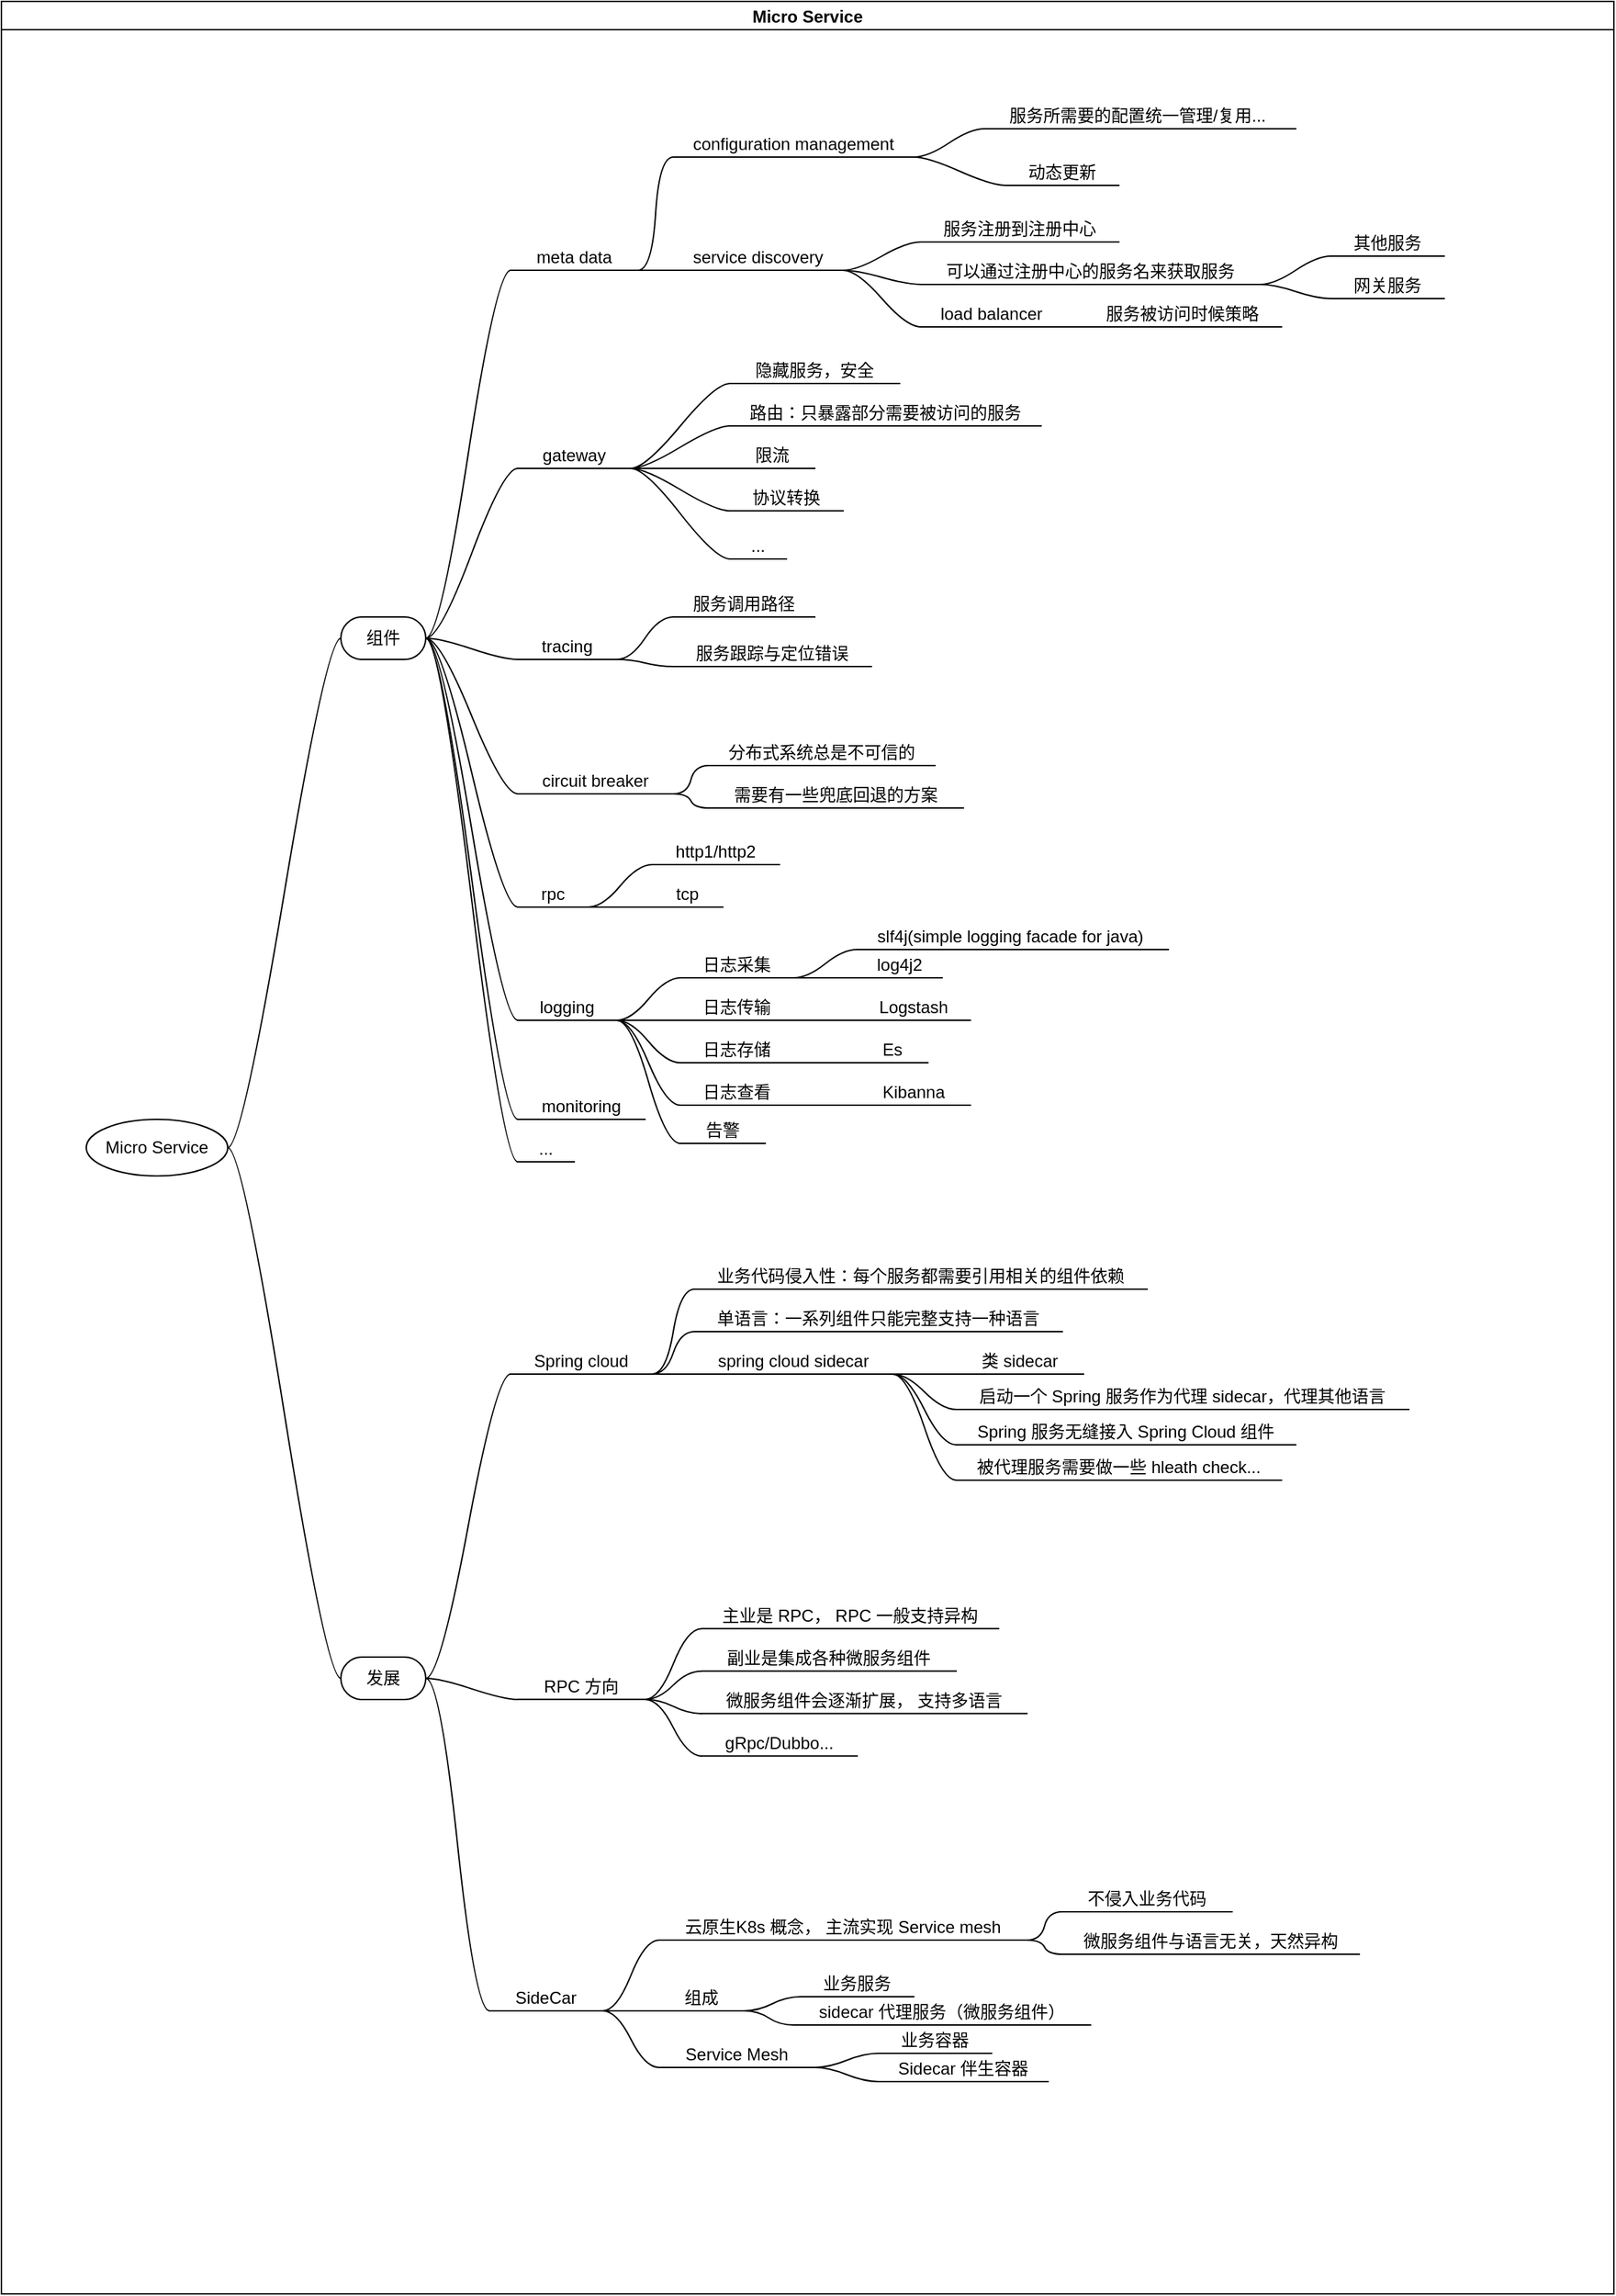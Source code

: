 <mxfile version="16.1.2" type="device" pages="4"><diagram id="G2H3_NIidZ0U_-gVQ_nc" name="Micro Service"><mxGraphModel dx="1053" dy="762" grid="1" gridSize="10" guides="1" tooltips="1" connect="1" arrows="1" fold="1" page="1" pageScale="1" pageWidth="1169" pageHeight="827" math="0" shadow="0"><root><mxCell id="KFq30_cayOu5fIDB00j7-0"/><mxCell id="KFq30_cayOu5fIDB00j7-1" parent="KFq30_cayOu5fIDB00j7-0"/><mxCell id="KfeCQ9VWt18dHbd5sEOA-0" value="Micro Service" style="swimlane;startSize=20;horizontal=1;containerType=tree;resizable=0;movable=0;expand=0;" parent="KFq30_cayOu5fIDB00j7-1" vertex="1"><mxGeometry x="10" y="20" width="1140" height="1620" as="geometry"/></mxCell><mxCell id="KfeCQ9VWt18dHbd5sEOA-1" value="" style="edgeStyle=entityRelationEdgeStyle;startArrow=none;endArrow=none;segment=10;curved=1;rounded=0;" parent="KfeCQ9VWt18dHbd5sEOA-0" source="KfeCQ9VWt18dHbd5sEOA-5" target="KfeCQ9VWt18dHbd5sEOA-6" edge="1"><mxGeometry relative="1" as="geometry"/></mxCell><mxCell id="KfeCQ9VWt18dHbd5sEOA-3" value="" style="edgeStyle=entityRelationEdgeStyle;startArrow=none;endArrow=none;segment=10;curved=1;rounded=0;" parent="KfeCQ9VWt18dHbd5sEOA-0" source="KfeCQ9VWt18dHbd5sEOA-5" target="KfeCQ9VWt18dHbd5sEOA-8" edge="1"><mxGeometry relative="1" as="geometry"/></mxCell><mxCell id="KfeCQ9VWt18dHbd5sEOA-5" value="Micro Service" style="ellipse;whiteSpace=wrap;html=1;align=center;treeFolding=1;treeMoving=1;newEdgeStyle={&quot;edgeStyle&quot;:&quot;entityRelationEdgeStyle&quot;,&quot;startArrow&quot;:&quot;none&quot;,&quot;endArrow&quot;:&quot;none&quot;,&quot;segment&quot;:10,&quot;curved&quot;:1};" parent="KfeCQ9VWt18dHbd5sEOA-0" vertex="1"><mxGeometry x="60" y="790" width="100" height="40" as="geometry"/></mxCell><mxCell id="KfeCQ9VWt18dHbd5sEOA-6" value="组件" style="whiteSpace=wrap;html=1;rounded=1;arcSize=50;align=center;verticalAlign=middle;strokeWidth=1;autosize=1;spacing=4;treeFolding=1;treeMoving=1;newEdgeStyle={&quot;edgeStyle&quot;:&quot;entityRelationEdgeStyle&quot;,&quot;startArrow&quot;:&quot;none&quot;,&quot;endArrow&quot;:&quot;none&quot;,&quot;segment&quot;:10,&quot;curved&quot;:1};" parent="KfeCQ9VWt18dHbd5sEOA-0" vertex="1"><mxGeometry x="240" y="435" width="60" height="30" as="geometry"/></mxCell><mxCell id="KfeCQ9VWt18dHbd5sEOA-8" value="发展" style="whiteSpace=wrap;html=1;rounded=1;arcSize=50;align=center;verticalAlign=middle;strokeWidth=1;autosize=1;spacing=4;treeFolding=1;treeMoving=1;newEdgeStyle={&quot;edgeStyle&quot;:&quot;entityRelationEdgeStyle&quot;,&quot;startArrow&quot;:&quot;none&quot;,&quot;endArrow&quot;:&quot;none&quot;,&quot;segment&quot;:10,&quot;curved&quot;:1};" parent="KfeCQ9VWt18dHbd5sEOA-0" vertex="1"><mxGeometry x="240" y="1170" width="60" height="30" as="geometry"/></mxCell><mxCell id="9mdUqJEvIGlMF5I1pot0-1" value="configuration management" style="whiteSpace=wrap;html=1;shape=partialRectangle;top=0;left=0;bottom=1;right=0;points=[[0,1],[1,1]];fillColor=none;align=center;verticalAlign=bottom;routingCenterY=0.5;snapToPoint=1;recursiveResize=0;autosize=1;treeFolding=1;treeMoving=1;newEdgeStyle={&quot;edgeStyle&quot;:&quot;entityRelationEdgeStyle&quot;,&quot;startArrow&quot;:&quot;none&quot;,&quot;endArrow&quot;:&quot;none&quot;,&quot;segment&quot;:10,&quot;curved&quot;:1};" parent="KfeCQ9VWt18dHbd5sEOA-0" vertex="1"><mxGeometry x="475" y="90" width="170" height="20" as="geometry"/></mxCell><mxCell id="9mdUqJEvIGlMF5I1pot0-2" value="" style="edgeStyle=entityRelationEdgeStyle;startArrow=none;endArrow=none;segment=10;curved=1;rounded=0;" parent="KfeCQ9VWt18dHbd5sEOA-0" source="LvrPNAtSVRGD1DieHVlR-21" target="9mdUqJEvIGlMF5I1pot0-1" edge="1"><mxGeometry relative="1" as="geometry"><mxPoint x="340" y="480" as="sourcePoint"/></mxGeometry></mxCell><mxCell id="9mdUqJEvIGlMF5I1pot0-3" value="" style="edgeStyle=entityRelationEdgeStyle;startArrow=none;endArrow=none;segment=10;curved=1;rounded=0;exitX=1;exitY=1;exitDx=0;exitDy=0;" parent="KfeCQ9VWt18dHbd5sEOA-0" source="LvrPNAtSVRGD1DieHVlR-21" target="9mdUqJEvIGlMF5I1pot0-4" edge="1"><mxGeometry relative="1" as="geometry"><mxPoint x="310" y="470" as="sourcePoint"/></mxGeometry></mxCell><mxCell id="9mdUqJEvIGlMF5I1pot0-4" value="service discovery" style="whiteSpace=wrap;html=1;shape=partialRectangle;top=0;left=0;bottom=1;right=0;points=[[0,1],[1,1]];fillColor=none;align=center;verticalAlign=bottom;routingCenterY=0.5;snapToPoint=1;recursiveResize=0;autosize=1;treeFolding=1;treeMoving=1;newEdgeStyle={&quot;edgeStyle&quot;:&quot;entityRelationEdgeStyle&quot;,&quot;startArrow&quot;:&quot;none&quot;,&quot;endArrow&quot;:&quot;none&quot;,&quot;segment&quot;:10,&quot;curved&quot;:1};" parent="KfeCQ9VWt18dHbd5sEOA-0" vertex="1"><mxGeometry x="475" y="170" width="120" height="20" as="geometry"/></mxCell><mxCell id="9mdUqJEvIGlMF5I1pot0-7" value="" style="edgeStyle=entityRelationEdgeStyle;startArrow=none;endArrow=none;segment=10;curved=1;rounded=0;" parent="KfeCQ9VWt18dHbd5sEOA-0" source="KfeCQ9VWt18dHbd5sEOA-6" target="9mdUqJEvIGlMF5I1pot0-8" edge="1"><mxGeometry relative="1" as="geometry"><mxPoint x="310" y="470" as="sourcePoint"/></mxGeometry></mxCell><mxCell id="9mdUqJEvIGlMF5I1pot0-8" value="gateway" style="whiteSpace=wrap;html=1;shape=partialRectangle;top=0;left=0;bottom=1;right=0;points=[[0,1],[1,1]];fillColor=none;align=center;verticalAlign=bottom;routingCenterY=0.5;snapToPoint=1;recursiveResize=0;autosize=1;treeFolding=1;treeMoving=1;newEdgeStyle={&quot;edgeStyle&quot;:&quot;entityRelationEdgeStyle&quot;,&quot;startArrow&quot;:&quot;none&quot;,&quot;endArrow&quot;:&quot;none&quot;,&quot;segment&quot;:10,&quot;curved&quot;:1};" parent="KfeCQ9VWt18dHbd5sEOA-0" vertex="1"><mxGeometry x="365" y="310" width="80" height="20" as="geometry"/></mxCell><mxCell id="9mdUqJEvIGlMF5I1pot0-11" value="" style="edgeStyle=entityRelationEdgeStyle;startArrow=none;endArrow=none;segment=10;curved=1;rounded=0;" parent="KfeCQ9VWt18dHbd5sEOA-0" source="KfeCQ9VWt18dHbd5sEOA-6" target="9mdUqJEvIGlMF5I1pot0-12" edge="1"><mxGeometry relative="1" as="geometry"><mxPoint x="310" y="470" as="sourcePoint"/></mxGeometry></mxCell><mxCell id="9mdUqJEvIGlMF5I1pot0-12" value="rpc" style="whiteSpace=wrap;html=1;shape=partialRectangle;top=0;left=0;bottom=1;right=0;points=[[0,1],[1,1]];fillColor=none;align=center;verticalAlign=bottom;routingCenterY=0.5;snapToPoint=1;recursiveResize=0;autosize=1;treeFolding=1;treeMoving=1;newEdgeStyle={&quot;edgeStyle&quot;:&quot;entityRelationEdgeStyle&quot;,&quot;startArrow&quot;:&quot;none&quot;,&quot;endArrow&quot;:&quot;none&quot;,&quot;segment&quot;:10,&quot;curved&quot;:1};" parent="KfeCQ9VWt18dHbd5sEOA-0" vertex="1"><mxGeometry x="365" y="620" width="50" height="20" as="geometry"/></mxCell><mxCell id="9mdUqJEvIGlMF5I1pot0-15" value="Spring cloud" style="whiteSpace=wrap;html=1;shape=partialRectangle;top=0;left=0;bottom=1;right=0;points=[[0,1],[1,1]];fillColor=none;align=center;verticalAlign=bottom;routingCenterY=0.5;snapToPoint=1;recursiveResize=0;autosize=1;treeFolding=1;treeMoving=1;newEdgeStyle={&quot;edgeStyle&quot;:&quot;entityRelationEdgeStyle&quot;,&quot;startArrow&quot;:&quot;none&quot;,&quot;endArrow&quot;:&quot;none&quot;,&quot;segment&quot;:10,&quot;curved&quot;:1};" parent="KfeCQ9VWt18dHbd5sEOA-0" vertex="1"><mxGeometry x="360" y="950" width="100" height="20" as="geometry"/></mxCell><mxCell id="9mdUqJEvIGlMF5I1pot0-16" value="" style="edgeStyle=entityRelationEdgeStyle;startArrow=none;endArrow=none;segment=10;curved=1;rounded=0;" parent="KfeCQ9VWt18dHbd5sEOA-0" source="KfeCQ9VWt18dHbd5sEOA-8" target="9mdUqJEvIGlMF5I1pot0-15" edge="1"><mxGeometry relative="1" as="geometry"><mxPoint x="340" y="1055" as="sourcePoint"/></mxGeometry></mxCell><mxCell id="9mdUqJEvIGlMF5I1pot0-19" value="" style="edgeStyle=entityRelationEdgeStyle;startArrow=none;endArrow=none;segment=10;curved=1;rounded=0;" parent="KfeCQ9VWt18dHbd5sEOA-0" source="9mdUqJEvIGlMF5I1pot0-15" target="9mdUqJEvIGlMF5I1pot0-20" edge="1"><mxGeometry relative="1" as="geometry"><mxPoint x="325" y="1005" as="sourcePoint"/></mxGeometry></mxCell><mxCell id="9mdUqJEvIGlMF5I1pot0-20" value="业务代码侵入性：每个服务都需要引用相关的组件依赖" style="whiteSpace=wrap;html=1;shape=partialRectangle;top=0;left=0;bottom=1;right=0;points=[[0,1],[1,1]];fillColor=none;align=center;verticalAlign=bottom;routingCenterY=0.5;snapToPoint=1;recursiveResize=0;autosize=1;treeFolding=1;treeMoving=1;newEdgeStyle={&quot;edgeStyle&quot;:&quot;entityRelationEdgeStyle&quot;,&quot;startArrow&quot;:&quot;none&quot;,&quot;endArrow&quot;:&quot;none&quot;,&quot;segment&quot;:10,&quot;curved&quot;:1};" parent="KfeCQ9VWt18dHbd5sEOA-0" vertex="1"><mxGeometry x="490" y="890" width="320" height="20" as="geometry"/></mxCell><mxCell id="9mdUqJEvIGlMF5I1pot0-21" value="" style="edgeStyle=entityRelationEdgeStyle;startArrow=none;endArrow=none;segment=10;curved=1;rounded=0;" parent="KfeCQ9VWt18dHbd5sEOA-0" source="KfeCQ9VWt18dHbd5sEOA-6" target="9mdUqJEvIGlMF5I1pot0-22" edge="1"><mxGeometry relative="1" as="geometry"><mxPoint x="310" y="470" as="sourcePoint"/></mxGeometry></mxCell><mxCell id="9mdUqJEvIGlMF5I1pot0-22" value="monitoring" style="whiteSpace=wrap;html=1;shape=partialRectangle;top=0;left=0;bottom=1;right=0;points=[[0,1],[1,1]];fillColor=none;align=center;verticalAlign=bottom;routingCenterY=0.5;snapToPoint=1;recursiveResize=0;autosize=1;treeFolding=1;treeMoving=1;newEdgeStyle={&quot;edgeStyle&quot;:&quot;entityRelationEdgeStyle&quot;,&quot;startArrow&quot;:&quot;none&quot;,&quot;endArrow&quot;:&quot;none&quot;,&quot;segment&quot;:10,&quot;curved&quot;:1};" parent="KfeCQ9VWt18dHbd5sEOA-0" vertex="1"><mxGeometry x="365" y="770" width="90" height="20" as="geometry"/></mxCell><mxCell id="9mdUqJEvIGlMF5I1pot0-24" value="" style="edgeStyle=entityRelationEdgeStyle;startArrow=none;endArrow=none;segment=10;curved=1;rounded=0;" parent="KfeCQ9VWt18dHbd5sEOA-0" source="9mdUqJEvIGlMF5I1pot0-15" target="9mdUqJEvIGlMF5I1pot0-25" edge="1"><mxGeometry relative="1" as="geometry"><mxPoint x="495" y="1015" as="sourcePoint"/></mxGeometry></mxCell><mxCell id="9mdUqJEvIGlMF5I1pot0-25" value="单语言：一系列组件只能完整支持一种语言" style="whiteSpace=wrap;html=1;shape=partialRectangle;top=0;left=0;bottom=1;right=0;points=[[0,1],[1,1]];fillColor=none;align=center;verticalAlign=bottom;routingCenterY=0.5;snapToPoint=1;recursiveResize=0;autosize=1;treeFolding=1;treeMoving=1;newEdgeStyle={&quot;edgeStyle&quot;:&quot;entityRelationEdgeStyle&quot;,&quot;startArrow&quot;:&quot;none&quot;,&quot;endArrow&quot;:&quot;none&quot;,&quot;segment&quot;:10,&quot;curved&quot;:1};" parent="KfeCQ9VWt18dHbd5sEOA-0" vertex="1"><mxGeometry x="490" y="920" width="260" height="20" as="geometry"/></mxCell><mxCell id="9mdUqJEvIGlMF5I1pot0-26" value="" style="edgeStyle=entityRelationEdgeStyle;startArrow=none;endArrow=none;segment=10;curved=1;rounded=0;" parent="KfeCQ9VWt18dHbd5sEOA-0" source="KfeCQ9VWt18dHbd5sEOA-8" target="9mdUqJEvIGlMF5I1pot0-27" edge="1"><mxGeometry relative="1" as="geometry"><mxPoint x="310" y="1045" as="sourcePoint"/></mxGeometry></mxCell><mxCell id="9mdUqJEvIGlMF5I1pot0-27" value="SideCar" style="whiteSpace=wrap;html=1;shape=partialRectangle;top=0;left=0;bottom=1;right=0;points=[[0,1],[1,1]];fillColor=none;align=center;verticalAlign=bottom;routingCenterY=0.5;snapToPoint=1;recursiveResize=0;autosize=1;treeFolding=1;treeMoving=1;newEdgeStyle={&quot;edgeStyle&quot;:&quot;entityRelationEdgeStyle&quot;,&quot;startArrow&quot;:&quot;none&quot;,&quot;endArrow&quot;:&quot;none&quot;,&quot;segment&quot;:10,&quot;curved&quot;:1};" parent="KfeCQ9VWt18dHbd5sEOA-0" vertex="1"><mxGeometry x="345" y="1400" width="80" height="20" as="geometry"/></mxCell><mxCell id="9mdUqJEvIGlMF5I1pot0-32" value="" style="edgeStyle=entityRelationEdgeStyle;startArrow=none;endArrow=none;segment=10;curved=1;rounded=0;exitX=1;exitY=1;exitDx=0;exitDy=0;" parent="KfeCQ9VWt18dHbd5sEOA-0" source="9mdUqJEvIGlMF5I1pot0-15" target="9mdUqJEvIGlMF5I1pot0-33" edge="1"><mxGeometry relative="1" as="geometry"><mxPoint x="325" y="1005" as="sourcePoint"/></mxGeometry></mxCell><mxCell id="9mdUqJEvIGlMF5I1pot0-33" value="spring cloud sidecar" style="whiteSpace=wrap;html=1;shape=partialRectangle;top=0;left=0;bottom=1;right=0;points=[[0,1],[1,1]];fillColor=none;align=center;verticalAlign=bottom;routingCenterY=0.5;snapToPoint=1;recursiveResize=0;autosize=1;treeFolding=1;treeMoving=1;newEdgeStyle={&quot;edgeStyle&quot;:&quot;entityRelationEdgeStyle&quot;,&quot;startArrow&quot;:&quot;none&quot;,&quot;endArrow&quot;:&quot;none&quot;,&quot;segment&quot;:10,&quot;curved&quot;:1};" parent="KfeCQ9VWt18dHbd5sEOA-0" vertex="1"><mxGeometry x="490" y="950" width="140" height="20" as="geometry"/></mxCell><mxCell id="9mdUqJEvIGlMF5I1pot0-34" value="" style="edgeStyle=entityRelationEdgeStyle;startArrow=none;endArrow=none;segment=10;curved=1;rounded=0;" parent="KfeCQ9VWt18dHbd5sEOA-0" source="9mdUqJEvIGlMF5I1pot0-27" target="9mdUqJEvIGlMF5I1pot0-35" edge="1"><mxGeometry relative="1" as="geometry"><mxPoint x="310" y="1045" as="sourcePoint"/></mxGeometry></mxCell><mxCell id="9mdUqJEvIGlMF5I1pot0-35" value="Service Mesh" style="whiteSpace=wrap;html=1;shape=partialRectangle;top=0;left=0;bottom=1;right=0;points=[[0,1],[1,1]];fillColor=none;align=center;verticalAlign=bottom;routingCenterY=0.5;snapToPoint=1;recursiveResize=0;autosize=1;treeFolding=1;treeMoving=1;newEdgeStyle={&quot;edgeStyle&quot;:&quot;entityRelationEdgeStyle&quot;,&quot;startArrow&quot;:&quot;none&quot;,&quot;endArrow&quot;:&quot;none&quot;,&quot;segment&quot;:10,&quot;curved&quot;:1};" parent="KfeCQ9VWt18dHbd5sEOA-0" vertex="1"><mxGeometry x="465" y="1440" width="110" height="20" as="geometry"/></mxCell><mxCell id="9mdUqJEvIGlMF5I1pot0-36" value="" style="edgeStyle=entityRelationEdgeStyle;startArrow=none;endArrow=none;segment=10;curved=1;rounded=0;" parent="KfeCQ9VWt18dHbd5sEOA-0" source="9mdUqJEvIGlMF5I1pot0-27" target="9mdUqJEvIGlMF5I1pot0-37" edge="1"><mxGeometry relative="1" as="geometry"><mxPoint x="310" y="1045" as="sourcePoint"/></mxGeometry></mxCell><mxCell id="9mdUqJEvIGlMF5I1pot0-37" value="云原生K8s 概念， 主流实现 Service mesh" style="whiteSpace=wrap;html=1;shape=partialRectangle;top=0;left=0;bottom=1;right=0;points=[[0,1],[1,1]];fillColor=none;align=center;verticalAlign=bottom;routingCenterY=0.5;snapToPoint=1;recursiveResize=0;autosize=1;treeFolding=1;treeMoving=1;newEdgeStyle={&quot;edgeStyle&quot;:&quot;entityRelationEdgeStyle&quot;,&quot;startArrow&quot;:&quot;none&quot;,&quot;endArrow&quot;:&quot;none&quot;,&quot;segment&quot;:10,&quot;curved&quot;:1};" parent="KfeCQ9VWt18dHbd5sEOA-0" vertex="1"><mxGeometry x="465" y="1350" width="260" height="20" as="geometry"/></mxCell><mxCell id="9mdUqJEvIGlMF5I1pot0-38" value="" style="edgeStyle=entityRelationEdgeStyle;startArrow=none;endArrow=none;segment=10;curved=1;rounded=0;" parent="KfeCQ9VWt18dHbd5sEOA-0" source="9mdUqJEvIGlMF5I1pot0-33" target="9mdUqJEvIGlMF5I1pot0-39" edge="1"><mxGeometry relative="1" as="geometry"><mxPoint x="465" y="1250" as="sourcePoint"/></mxGeometry></mxCell><mxCell id="9mdUqJEvIGlMF5I1pot0-39" value="类 sidecar" style="whiteSpace=wrap;html=1;shape=partialRectangle;top=0;left=0;bottom=1;right=0;points=[[0,1],[1,1]];fillColor=none;align=center;verticalAlign=bottom;routingCenterY=0.5;snapToPoint=1;recursiveResize=0;autosize=1;treeFolding=1;treeMoving=1;newEdgeStyle={&quot;edgeStyle&quot;:&quot;entityRelationEdgeStyle&quot;,&quot;startArrow&quot;:&quot;none&quot;,&quot;endArrow&quot;:&quot;none&quot;,&quot;segment&quot;:10,&quot;curved&quot;:1};" parent="KfeCQ9VWt18dHbd5sEOA-0" vertex="1"><mxGeometry x="675" y="950" width="90" height="20" as="geometry"/></mxCell><mxCell id="9mdUqJEvIGlMF5I1pot0-40" value="" style="edgeStyle=entityRelationEdgeStyle;startArrow=none;endArrow=none;segment=10;curved=1;rounded=0;" parent="KfeCQ9VWt18dHbd5sEOA-0" source="9mdUqJEvIGlMF5I1pot0-33" target="9mdUqJEvIGlMF5I1pot0-41" edge="1"><mxGeometry relative="1" as="geometry"><mxPoint x="465" y="1250" as="sourcePoint"/></mxGeometry></mxCell><mxCell id="9mdUqJEvIGlMF5I1pot0-41" value="启动一个 Spring 服务作为代理 sidecar，代理其他语言" style="whiteSpace=wrap;html=1;shape=partialRectangle;top=0;left=0;bottom=1;right=0;points=[[0,1],[1,1]];fillColor=none;align=center;verticalAlign=bottom;routingCenterY=0.5;snapToPoint=1;recursiveResize=0;autosize=1;treeFolding=1;treeMoving=1;newEdgeStyle={&quot;edgeStyle&quot;:&quot;entityRelationEdgeStyle&quot;,&quot;startArrow&quot;:&quot;none&quot;,&quot;endArrow&quot;:&quot;none&quot;,&quot;segment&quot;:10,&quot;curved&quot;:1};" parent="KfeCQ9VWt18dHbd5sEOA-0" vertex="1"><mxGeometry x="675" y="975" width="320" height="20" as="geometry"/></mxCell><mxCell id="9mdUqJEvIGlMF5I1pot0-42" value="" style="edgeStyle=entityRelationEdgeStyle;startArrow=none;endArrow=none;segment=10;curved=1;rounded=0;" parent="KfeCQ9VWt18dHbd5sEOA-0" source="9mdUqJEvIGlMF5I1pot0-33" target="9mdUqJEvIGlMF5I1pot0-43" edge="1"><mxGeometry relative="1" as="geometry"><mxPoint x="645" y="1250" as="sourcePoint"/></mxGeometry></mxCell><mxCell id="9mdUqJEvIGlMF5I1pot0-43" value="Spring 服务无缝接入 Spring Cloud 组件" style="whiteSpace=wrap;html=1;shape=partialRectangle;top=0;left=0;bottom=1;right=0;points=[[0,1],[1,1]];fillColor=none;align=center;verticalAlign=bottom;routingCenterY=0.5;snapToPoint=1;recursiveResize=0;autosize=1;treeFolding=1;treeMoving=1;newEdgeStyle={&quot;edgeStyle&quot;:&quot;entityRelationEdgeStyle&quot;,&quot;startArrow&quot;:&quot;none&quot;,&quot;endArrow&quot;:&quot;none&quot;,&quot;segment&quot;:10,&quot;curved&quot;:1};" parent="KfeCQ9VWt18dHbd5sEOA-0" vertex="1"><mxGeometry x="675" y="1000" width="240" height="20" as="geometry"/></mxCell><mxCell id="9mdUqJEvIGlMF5I1pot0-44" value="" style="edgeStyle=entityRelationEdgeStyle;startArrow=none;endArrow=none;segment=10;curved=1;rounded=0;" parent="KfeCQ9VWt18dHbd5sEOA-0" source="9mdUqJEvIGlMF5I1pot0-33" target="9mdUqJEvIGlMF5I1pot0-45" edge="1"><mxGeometry relative="1" as="geometry"><mxPoint x="645" y="1250" as="sourcePoint"/></mxGeometry></mxCell><mxCell id="9mdUqJEvIGlMF5I1pot0-45" value="被代理服务需要做一些 hleath check..." style="whiteSpace=wrap;html=1;shape=partialRectangle;top=0;left=0;bottom=1;right=0;points=[[0,1],[1,1]];fillColor=none;align=center;verticalAlign=bottom;routingCenterY=0.5;snapToPoint=1;recursiveResize=0;autosize=1;treeFolding=1;treeMoving=1;newEdgeStyle={&quot;edgeStyle&quot;:&quot;entityRelationEdgeStyle&quot;,&quot;startArrow&quot;:&quot;none&quot;,&quot;endArrow&quot;:&quot;none&quot;,&quot;segment&quot;:10,&quot;curved&quot;:1};" parent="KfeCQ9VWt18dHbd5sEOA-0" vertex="1"><mxGeometry x="675" y="1025" width="230" height="20" as="geometry"/></mxCell><mxCell id="9mdUqJEvIGlMF5I1pot0-46" value="" style="edgeStyle=entityRelationEdgeStyle;startArrow=none;endArrow=none;segment=10;curved=1;rounded=0;" parent="KfeCQ9VWt18dHbd5sEOA-0" source="9mdUqJEvIGlMF5I1pot0-27" target="9mdUqJEvIGlMF5I1pot0-47" edge="1"><mxGeometry relative="1" as="geometry"><mxPoint x="425" y="1220" as="sourcePoint"/></mxGeometry></mxCell><mxCell id="9mdUqJEvIGlMF5I1pot0-47" value="组成" style="whiteSpace=wrap;html=1;shape=partialRectangle;top=0;left=0;bottom=1;right=0;points=[[0,1],[1,1]];fillColor=none;align=center;verticalAlign=bottom;routingCenterY=0.5;snapToPoint=1;recursiveResize=0;autosize=1;treeFolding=1;treeMoving=1;newEdgeStyle={&quot;edgeStyle&quot;:&quot;entityRelationEdgeStyle&quot;,&quot;startArrow&quot;:&quot;none&quot;,&quot;endArrow&quot;:&quot;none&quot;,&quot;segment&quot;:10,&quot;curved&quot;:1};" parent="KfeCQ9VWt18dHbd5sEOA-0" vertex="1"><mxGeometry x="465" y="1400" width="60" height="20" as="geometry"/></mxCell><mxCell id="9mdUqJEvIGlMF5I1pot0-48" value="" style="edgeStyle=entityRelationEdgeStyle;startArrow=none;endArrow=none;segment=10;curved=1;rounded=0;" parent="KfeCQ9VWt18dHbd5sEOA-0" source="9mdUqJEvIGlMF5I1pot0-47" target="9mdUqJEvIGlMF5I1pot0-49" edge="1"><mxGeometry relative="1" as="geometry"><mxPoint x="425" y="1220" as="sourcePoint"/></mxGeometry></mxCell><mxCell id="9mdUqJEvIGlMF5I1pot0-49" value="业务服务" style="whiteSpace=wrap;html=1;shape=partialRectangle;top=0;left=0;bottom=1;right=0;points=[[0,1],[1,1]];fillColor=none;align=center;verticalAlign=bottom;routingCenterY=0.5;snapToPoint=1;recursiveResize=0;autosize=1;treeFolding=1;treeMoving=1;newEdgeStyle={&quot;edgeStyle&quot;:&quot;entityRelationEdgeStyle&quot;,&quot;startArrow&quot;:&quot;none&quot;,&quot;endArrow&quot;:&quot;none&quot;,&quot;segment&quot;:10,&quot;curved&quot;:1};" parent="KfeCQ9VWt18dHbd5sEOA-0" vertex="1"><mxGeometry x="565" y="1390" width="80" height="20" as="geometry"/></mxCell><mxCell id="9mdUqJEvIGlMF5I1pot0-50" value="" style="edgeStyle=entityRelationEdgeStyle;startArrow=none;endArrow=none;segment=10;curved=1;rounded=0;" parent="KfeCQ9VWt18dHbd5sEOA-0" source="9mdUqJEvIGlMF5I1pot0-47" target="9mdUqJEvIGlMF5I1pot0-51" edge="1"><mxGeometry relative="1" as="geometry"><mxPoint x="425" y="1220" as="sourcePoint"/></mxGeometry></mxCell><mxCell id="9mdUqJEvIGlMF5I1pot0-51" value="sidecar 代理服务（微服务组件）" style="whiteSpace=wrap;html=1;shape=partialRectangle;top=0;left=0;bottom=1;right=0;points=[[0,1],[1,1]];fillColor=none;align=center;verticalAlign=bottom;routingCenterY=0.5;snapToPoint=1;recursiveResize=0;autosize=1;treeFolding=1;treeMoving=1;newEdgeStyle={&quot;edgeStyle&quot;:&quot;entityRelationEdgeStyle&quot;,&quot;startArrow&quot;:&quot;none&quot;,&quot;endArrow&quot;:&quot;none&quot;,&quot;segment&quot;:10,&quot;curved&quot;:1};" parent="KfeCQ9VWt18dHbd5sEOA-0" vertex="1"><mxGeometry x="560" y="1410" width="210" height="20" as="geometry"/></mxCell><mxCell id="9mdUqJEvIGlMF5I1pot0-54" value="" style="edgeStyle=entityRelationEdgeStyle;startArrow=none;endArrow=none;segment=10;curved=1;rounded=0;" parent="KfeCQ9VWt18dHbd5sEOA-0" source="9mdUqJEvIGlMF5I1pot0-35" target="9mdUqJEvIGlMF5I1pot0-55" edge="1"><mxGeometry relative="1" as="geometry"><mxPoint x="425" y="1220" as="sourcePoint"/></mxGeometry></mxCell><mxCell id="9mdUqJEvIGlMF5I1pot0-55" value="业务容器" style="whiteSpace=wrap;html=1;shape=partialRectangle;top=0;left=0;bottom=1;right=0;points=[[0,1],[1,1]];fillColor=none;align=center;verticalAlign=bottom;routingCenterY=0.5;snapToPoint=1;recursiveResize=0;autosize=1;treeFolding=1;treeMoving=1;newEdgeStyle={&quot;edgeStyle&quot;:&quot;entityRelationEdgeStyle&quot;,&quot;startArrow&quot;:&quot;none&quot;,&quot;endArrow&quot;:&quot;none&quot;,&quot;segment&quot;:10,&quot;curved&quot;:1};" parent="KfeCQ9VWt18dHbd5sEOA-0" vertex="1"><mxGeometry x="620" y="1430" width="80" height="20" as="geometry"/></mxCell><mxCell id="9mdUqJEvIGlMF5I1pot0-56" value="" style="edgeStyle=entityRelationEdgeStyle;startArrow=none;endArrow=none;segment=10;curved=1;rounded=0;" parent="KfeCQ9VWt18dHbd5sEOA-0" source="9mdUqJEvIGlMF5I1pot0-35" target="9mdUqJEvIGlMF5I1pot0-57" edge="1"><mxGeometry relative="1" as="geometry"><mxPoint x="425" y="1220" as="sourcePoint"/></mxGeometry></mxCell><mxCell id="9mdUqJEvIGlMF5I1pot0-57" value="Sidecar 伴生容器" style="whiteSpace=wrap;html=1;shape=partialRectangle;top=0;left=0;bottom=1;right=0;points=[[0,1],[1,1]];fillColor=none;align=center;verticalAlign=bottom;routingCenterY=0.5;snapToPoint=1;recursiveResize=0;autosize=1;treeFolding=1;treeMoving=1;newEdgeStyle={&quot;edgeStyle&quot;:&quot;entityRelationEdgeStyle&quot;,&quot;startArrow&quot;:&quot;none&quot;,&quot;endArrow&quot;:&quot;none&quot;,&quot;segment&quot;:10,&quot;curved&quot;:1};" parent="KfeCQ9VWt18dHbd5sEOA-0" vertex="1"><mxGeometry x="620" y="1450" width="120" height="20" as="geometry"/></mxCell><mxCell id="9mdUqJEvIGlMF5I1pot0-58" value="" style="edgeStyle=entityRelationEdgeStyle;startArrow=none;endArrow=none;segment=10;curved=1;rounded=0;" parent="KfeCQ9VWt18dHbd5sEOA-0" source="9mdUqJEvIGlMF5I1pot0-37" target="9mdUqJEvIGlMF5I1pot0-59" edge="1"><mxGeometry relative="1" as="geometry"><mxPoint x="425" y="1220" as="sourcePoint"/></mxGeometry></mxCell><mxCell id="9mdUqJEvIGlMF5I1pot0-59" value="不侵入业务代码" style="whiteSpace=wrap;html=1;shape=partialRectangle;top=0;left=0;bottom=1;right=0;points=[[0,1],[1,1]];fillColor=none;align=center;verticalAlign=bottom;routingCenterY=0.5;snapToPoint=1;recursiveResize=0;autosize=1;treeFolding=1;treeMoving=1;newEdgeStyle={&quot;edgeStyle&quot;:&quot;entityRelationEdgeStyle&quot;,&quot;startArrow&quot;:&quot;none&quot;,&quot;endArrow&quot;:&quot;none&quot;,&quot;segment&quot;:10,&quot;curved&quot;:1};" parent="KfeCQ9VWt18dHbd5sEOA-0" vertex="1"><mxGeometry x="750" y="1330" width="120" height="20" as="geometry"/></mxCell><mxCell id="9mdUqJEvIGlMF5I1pot0-60" value="" style="edgeStyle=entityRelationEdgeStyle;startArrow=none;endArrow=none;segment=10;curved=1;rounded=0;" parent="KfeCQ9VWt18dHbd5sEOA-0" source="9mdUqJEvIGlMF5I1pot0-37" target="9mdUqJEvIGlMF5I1pot0-61" edge="1"><mxGeometry relative="1" as="geometry"><mxPoint x="750" y="1145" as="sourcePoint"/></mxGeometry></mxCell><mxCell id="9mdUqJEvIGlMF5I1pot0-61" value="微服务组件与语言无关，天然异构" style="whiteSpace=wrap;html=1;shape=partialRectangle;top=0;left=0;bottom=1;right=0;points=[[0,1],[1,1]];fillColor=none;align=center;verticalAlign=bottom;routingCenterY=0.5;snapToPoint=1;recursiveResize=0;autosize=1;treeFolding=1;treeMoving=1;newEdgeStyle={&quot;edgeStyle&quot;:&quot;entityRelationEdgeStyle&quot;,&quot;startArrow&quot;:&quot;none&quot;,&quot;endArrow&quot;:&quot;none&quot;,&quot;segment&quot;:10,&quot;curved&quot;:1};" parent="KfeCQ9VWt18dHbd5sEOA-0" vertex="1"><mxGeometry x="750" y="1360" width="210" height="20" as="geometry"/></mxCell><mxCell id="GY4esdLc0t8KkJrCo01g-0" value="" style="edgeStyle=entityRelationEdgeStyle;startArrow=none;endArrow=none;segment=10;curved=1;rounded=0;" edge="1" target="GY4esdLc0t8KkJrCo01g-1" source="KfeCQ9VWt18dHbd5sEOA-8" parent="KfeCQ9VWt18dHbd5sEOA-0"><mxGeometry relative="1" as="geometry"><mxPoint x="310" y="1045" as="sourcePoint"/></mxGeometry></mxCell><mxCell id="GY4esdLc0t8KkJrCo01g-1" value="RPC 方向" style="whiteSpace=wrap;html=1;shape=partialRectangle;top=0;left=0;bottom=1;right=0;points=[[0,1],[1,1]];fillColor=none;align=center;verticalAlign=bottom;routingCenterY=0.5;snapToPoint=1;recursiveResize=0;autosize=1;treeFolding=1;treeMoving=1;newEdgeStyle={&quot;edgeStyle&quot;:&quot;entityRelationEdgeStyle&quot;,&quot;startArrow&quot;:&quot;none&quot;,&quot;endArrow&quot;:&quot;none&quot;,&quot;segment&quot;:10,&quot;curved&quot;:1};" vertex="1" parent="KfeCQ9VWt18dHbd5sEOA-0"><mxGeometry x="365" y="1179.83" width="90" height="20" as="geometry"/></mxCell><mxCell id="GY4esdLc0t8KkJrCo01g-2" value="" style="edgeStyle=entityRelationEdgeStyle;startArrow=none;endArrow=none;segment=10;curved=1;rounded=0;" edge="1" target="GY4esdLc0t8KkJrCo01g-3" source="GY4esdLc0t8KkJrCo01g-1" parent="KfeCQ9VWt18dHbd5sEOA-0"><mxGeometry relative="1" as="geometry"><mxPoint x="320" y="964.83" as="sourcePoint"/></mxGeometry></mxCell><mxCell id="GY4esdLc0t8KkJrCo01g-3" value="主业是 RPC， RPC 一般支持异构" style="whiteSpace=wrap;html=1;shape=partialRectangle;top=0;left=0;bottom=1;right=0;points=[[0,1],[1,1]];fillColor=none;align=center;verticalAlign=bottom;routingCenterY=0.5;snapToPoint=1;recursiveResize=0;autosize=1;treeFolding=1;treeMoving=1;newEdgeStyle={&quot;edgeStyle&quot;:&quot;entityRelationEdgeStyle&quot;,&quot;startArrow&quot;:&quot;none&quot;,&quot;endArrow&quot;:&quot;none&quot;,&quot;segment&quot;:10,&quot;curved&quot;:1};" vertex="1" parent="KfeCQ9VWt18dHbd5sEOA-0"><mxGeometry x="495" y="1129.83" width="210" height="20" as="geometry"/></mxCell><mxCell id="GY4esdLc0t8KkJrCo01g-4" value="" style="edgeStyle=entityRelationEdgeStyle;startArrow=none;endArrow=none;segment=10;curved=1;rounded=0;" edge="1" target="GY4esdLc0t8KkJrCo01g-5" source="GY4esdLc0t8KkJrCo01g-1" parent="KfeCQ9VWt18dHbd5sEOA-0"><mxGeometry relative="1" as="geometry"><mxPoint x="460" y="1129.83" as="sourcePoint"/></mxGeometry></mxCell><mxCell id="GY4esdLc0t8KkJrCo01g-5" value="微服务组件会逐渐扩展， 支持多语言" style="whiteSpace=wrap;html=1;shape=partialRectangle;top=0;left=0;bottom=1;right=0;points=[[0,1],[1,1]];fillColor=none;align=center;verticalAlign=bottom;routingCenterY=0.5;snapToPoint=1;recursiveResize=0;autosize=1;treeFolding=1;treeMoving=1;newEdgeStyle={&quot;edgeStyle&quot;:&quot;entityRelationEdgeStyle&quot;,&quot;startArrow&quot;:&quot;none&quot;,&quot;endArrow&quot;:&quot;none&quot;,&quot;segment&quot;:10,&quot;curved&quot;:1};" vertex="1" parent="KfeCQ9VWt18dHbd5sEOA-0"><mxGeometry x="495" y="1189.83" width="230" height="20" as="geometry"/></mxCell><mxCell id="GY4esdLc0t8KkJrCo01g-6" value="" style="edgeStyle=entityRelationEdgeStyle;startArrow=none;endArrow=none;segment=10;curved=1;rounded=0;" edge="1" target="GY4esdLc0t8KkJrCo01g-7" source="GY4esdLc0t8KkJrCo01g-1" parent="KfeCQ9VWt18dHbd5sEOA-0"><mxGeometry relative="1" as="geometry"><mxPoint x="320" y="964.83" as="sourcePoint"/></mxGeometry></mxCell><mxCell id="GY4esdLc0t8KkJrCo01g-7" value="gRpc/Dubbo..." style="whiteSpace=wrap;html=1;shape=partialRectangle;top=0;left=0;bottom=1;right=0;points=[[0,1],[1,1]];fillColor=none;align=center;verticalAlign=bottom;routingCenterY=0.5;snapToPoint=1;recursiveResize=0;autosize=1;treeFolding=1;treeMoving=1;newEdgeStyle={&quot;edgeStyle&quot;:&quot;entityRelationEdgeStyle&quot;,&quot;startArrow&quot;:&quot;none&quot;,&quot;endArrow&quot;:&quot;none&quot;,&quot;segment&quot;:10,&quot;curved&quot;:1};" vertex="1" parent="KfeCQ9VWt18dHbd5sEOA-0"><mxGeometry x="495" y="1219.83" width="110" height="20" as="geometry"/></mxCell><mxCell id="GY4esdLc0t8KkJrCo01g-8" value="" style="edgeStyle=entityRelationEdgeStyle;startArrow=none;endArrow=none;segment=10;curved=1;rounded=0;" edge="1" target="GY4esdLc0t8KkJrCo01g-9" source="GY4esdLc0t8KkJrCo01g-1" parent="KfeCQ9VWt18dHbd5sEOA-0"><mxGeometry relative="1" as="geometry"><mxPoint x="460" y="1129.83" as="sourcePoint"/></mxGeometry></mxCell><mxCell id="GY4esdLc0t8KkJrCo01g-9" value="副业是集成各种微服务组件" style="whiteSpace=wrap;html=1;shape=partialRectangle;top=0;left=0;bottom=1;right=0;points=[[0,1],[1,1]];fillColor=none;align=center;verticalAlign=bottom;routingCenterY=0.5;snapToPoint=1;recursiveResize=0;autosize=1;treeFolding=1;treeMoving=1;newEdgeStyle={&quot;edgeStyle&quot;:&quot;entityRelationEdgeStyle&quot;,&quot;startArrow&quot;:&quot;none&quot;,&quot;endArrow&quot;:&quot;none&quot;,&quot;segment&quot;:10,&quot;curved&quot;:1};" vertex="1" parent="KfeCQ9VWt18dHbd5sEOA-0"><mxGeometry x="495" y="1159.83" width="180" height="20" as="geometry"/></mxCell><mxCell id="GY4esdLc0t8KkJrCo01g-10" value="" style="edgeStyle=entityRelationEdgeStyle;startArrow=none;endArrow=none;segment=10;curved=1;rounded=0;" edge="1" target="GY4esdLc0t8KkJrCo01g-11" source="KfeCQ9VWt18dHbd5sEOA-6" parent="KfeCQ9VWt18dHbd5sEOA-0"><mxGeometry relative="1" as="geometry"><mxPoint x="310" y="470" as="sourcePoint"/></mxGeometry></mxCell><mxCell id="GY4esdLc0t8KkJrCo01g-11" value="circuit breaker" style="whiteSpace=wrap;html=1;shape=partialRectangle;top=0;left=0;bottom=1;right=0;points=[[0,1],[1,1]];fillColor=none;align=center;verticalAlign=bottom;routingCenterY=0.5;snapToPoint=1;recursiveResize=0;autosize=1;treeFolding=1;treeMoving=1;newEdgeStyle={&quot;edgeStyle&quot;:&quot;entityRelationEdgeStyle&quot;,&quot;startArrow&quot;:&quot;none&quot;,&quot;endArrow&quot;:&quot;none&quot;,&quot;segment&quot;:10,&quot;curved&quot;:1};" vertex="1" parent="KfeCQ9VWt18dHbd5sEOA-0"><mxGeometry x="365" y="540" width="110" height="20" as="geometry"/></mxCell><mxCell id="LvrPNAtSVRGD1DieHVlR-0" value="" style="edgeStyle=entityRelationEdgeStyle;startArrow=none;endArrow=none;segment=10;curved=1;rounded=0;" edge="1" target="LvrPNAtSVRGD1DieHVlR-1" source="9mdUqJEvIGlMF5I1pot0-4" parent="KfeCQ9VWt18dHbd5sEOA-0"><mxGeometry relative="1" as="geometry"><mxPoint x="310" y="470" as="sourcePoint"/></mxGeometry></mxCell><mxCell id="LvrPNAtSVRGD1DieHVlR-1" value="服务注册到注册中心" style="whiteSpace=wrap;html=1;shape=partialRectangle;top=0;left=0;bottom=1;right=0;points=[[0,1],[1,1]];fillColor=none;align=center;verticalAlign=bottom;routingCenterY=0.5;snapToPoint=1;recursiveResize=0;autosize=1;treeFolding=1;treeMoving=1;newEdgeStyle={&quot;edgeStyle&quot;:&quot;entityRelationEdgeStyle&quot;,&quot;startArrow&quot;:&quot;none&quot;,&quot;endArrow&quot;:&quot;none&quot;,&quot;segment&quot;:10,&quot;curved&quot;:1};" vertex="1" parent="KfeCQ9VWt18dHbd5sEOA-0"><mxGeometry x="650" y="150" width="140" height="20" as="geometry"/></mxCell><mxCell id="LvrPNAtSVRGD1DieHVlR-2" value="" style="edgeStyle=entityRelationEdgeStyle;startArrow=none;endArrow=none;segment=10;curved=1;rounded=0;" edge="1" target="LvrPNAtSVRGD1DieHVlR-3" source="9mdUqJEvIGlMF5I1pot0-1" parent="KfeCQ9VWt18dHbd5sEOA-0"><mxGeometry relative="1" as="geometry"><mxPoint x="310" y="470" as="sourcePoint"/></mxGeometry></mxCell><mxCell id="LvrPNAtSVRGD1DieHVlR-3" value="服务所需要的配置统一管理/复用...&amp;nbsp;" style="whiteSpace=wrap;html=1;shape=partialRectangle;top=0;left=0;bottom=1;right=0;points=[[0,1],[1,1]];fillColor=none;align=center;verticalAlign=bottom;routingCenterY=0.5;snapToPoint=1;recursiveResize=0;autosize=1;treeFolding=1;treeMoving=1;newEdgeStyle={&quot;edgeStyle&quot;:&quot;entityRelationEdgeStyle&quot;,&quot;startArrow&quot;:&quot;none&quot;,&quot;endArrow&quot;:&quot;none&quot;,&quot;segment&quot;:10,&quot;curved&quot;:1};" vertex="1" parent="KfeCQ9VWt18dHbd5sEOA-0"><mxGeometry x="695" y="70" width="220" height="20" as="geometry"/></mxCell><mxCell id="LvrPNAtSVRGD1DieHVlR-4" value="" style="edgeStyle=entityRelationEdgeStyle;startArrow=none;endArrow=none;segment=10;curved=1;rounded=0;" edge="1" target="LvrPNAtSVRGD1DieHVlR-5" source="9mdUqJEvIGlMF5I1pot0-8" parent="KfeCQ9VWt18dHbd5sEOA-0"><mxGeometry relative="1" as="geometry"><mxPoint x="310" y="470" as="sourcePoint"/></mxGeometry></mxCell><mxCell id="LvrPNAtSVRGD1DieHVlR-5" value="隐藏服务，安全" style="whiteSpace=wrap;html=1;shape=partialRectangle;top=0;left=0;bottom=1;right=0;points=[[0,1],[1,1]];fillColor=none;align=center;verticalAlign=bottom;routingCenterY=0.5;snapToPoint=1;recursiveResize=0;autosize=1;treeFolding=1;treeMoving=1;newEdgeStyle={&quot;edgeStyle&quot;:&quot;entityRelationEdgeStyle&quot;,&quot;startArrow&quot;:&quot;none&quot;,&quot;endArrow&quot;:&quot;none&quot;,&quot;segment&quot;:10,&quot;curved&quot;:1};" vertex="1" parent="KfeCQ9VWt18dHbd5sEOA-0"><mxGeometry x="515" y="250" width="120" height="20" as="geometry"/></mxCell><mxCell id="LvrPNAtSVRGD1DieHVlR-6" value="" style="edgeStyle=entityRelationEdgeStyle;startArrow=none;endArrow=none;segment=10;curved=1;rounded=0;" edge="1" target="LvrPNAtSVRGD1DieHVlR-7" source="9mdUqJEvIGlMF5I1pot0-8" parent="KfeCQ9VWt18dHbd5sEOA-0"><mxGeometry relative="1" as="geometry"><mxPoint x="310" y="470" as="sourcePoint"/></mxGeometry></mxCell><mxCell id="LvrPNAtSVRGD1DieHVlR-7" value="路由：只暴露部分需要被访问的服务" style="whiteSpace=wrap;html=1;shape=partialRectangle;top=0;left=0;bottom=1;right=0;points=[[0,1],[1,1]];fillColor=none;align=center;verticalAlign=bottom;routingCenterY=0.5;snapToPoint=1;recursiveResize=0;autosize=1;treeFolding=1;treeMoving=1;newEdgeStyle={&quot;edgeStyle&quot;:&quot;entityRelationEdgeStyle&quot;,&quot;startArrow&quot;:&quot;none&quot;,&quot;endArrow&quot;:&quot;none&quot;,&quot;segment&quot;:10,&quot;curved&quot;:1};" vertex="1" parent="KfeCQ9VWt18dHbd5sEOA-0"><mxGeometry x="515" y="280" width="220" height="20" as="geometry"/></mxCell><mxCell id="LvrPNAtSVRGD1DieHVlR-8" value="" style="edgeStyle=entityRelationEdgeStyle;startArrow=none;endArrow=none;segment=10;curved=1;rounded=0;" edge="1" target="LvrPNAtSVRGD1DieHVlR-9" source="9mdUqJEvIGlMF5I1pot0-8" parent="KfeCQ9VWt18dHbd5sEOA-0"><mxGeometry relative="1" as="geometry"><mxPoint x="470" y="510" as="sourcePoint"/></mxGeometry></mxCell><mxCell id="LvrPNAtSVRGD1DieHVlR-9" value="限流" style="whiteSpace=wrap;html=1;shape=partialRectangle;top=0;left=0;bottom=1;right=0;points=[[0,1],[1,1]];fillColor=none;align=center;verticalAlign=bottom;routingCenterY=0.5;snapToPoint=1;recursiveResize=0;autosize=1;treeFolding=1;treeMoving=1;newEdgeStyle={&quot;edgeStyle&quot;:&quot;entityRelationEdgeStyle&quot;,&quot;startArrow&quot;:&quot;none&quot;,&quot;endArrow&quot;:&quot;none&quot;,&quot;segment&quot;:10,&quot;curved&quot;:1};" vertex="1" parent="KfeCQ9VWt18dHbd5sEOA-0"><mxGeometry x="515" y="310" width="60" height="20" as="geometry"/></mxCell><mxCell id="LvrPNAtSVRGD1DieHVlR-10" value="" style="edgeStyle=entityRelationEdgeStyle;startArrow=none;endArrow=none;segment=10;curved=1;rounded=0;" edge="1" target="LvrPNAtSVRGD1DieHVlR-11" source="9mdUqJEvIGlMF5I1pot0-8" parent="KfeCQ9VWt18dHbd5sEOA-0"><mxGeometry relative="1" as="geometry"><mxPoint x="470" y="510" as="sourcePoint"/></mxGeometry></mxCell><mxCell id="LvrPNAtSVRGD1DieHVlR-11" value="协议转换" style="whiteSpace=wrap;html=1;shape=partialRectangle;top=0;left=0;bottom=1;right=0;points=[[0,1],[1,1]];fillColor=none;align=center;verticalAlign=bottom;routingCenterY=0.5;snapToPoint=1;recursiveResize=0;autosize=1;treeFolding=1;treeMoving=1;newEdgeStyle={&quot;edgeStyle&quot;:&quot;entityRelationEdgeStyle&quot;,&quot;startArrow&quot;:&quot;none&quot;,&quot;endArrow&quot;:&quot;none&quot;,&quot;segment&quot;:10,&quot;curved&quot;:1};" vertex="1" parent="KfeCQ9VWt18dHbd5sEOA-0"><mxGeometry x="515" y="340" width="80" height="20" as="geometry"/></mxCell><mxCell id="LvrPNAtSVRGD1DieHVlR-12" value="" style="edgeStyle=entityRelationEdgeStyle;startArrow=none;endArrow=none;segment=10;curved=1;rounded=0;" edge="1" target="LvrPNAtSVRGD1DieHVlR-13" source="9mdUqJEvIGlMF5I1pot0-8" parent="KfeCQ9VWt18dHbd5sEOA-0"><mxGeometry relative="1" as="geometry"><mxPoint x="490" y="500" as="sourcePoint"/></mxGeometry></mxCell><mxCell id="LvrPNAtSVRGD1DieHVlR-13" value="..." style="whiteSpace=wrap;html=1;shape=partialRectangle;top=0;left=0;bottom=1;right=0;points=[[0,1],[1,1]];fillColor=none;align=center;verticalAlign=bottom;routingCenterY=0.5;snapToPoint=1;recursiveResize=0;autosize=1;treeFolding=1;treeMoving=1;newEdgeStyle={&quot;edgeStyle&quot;:&quot;entityRelationEdgeStyle&quot;,&quot;startArrow&quot;:&quot;none&quot;,&quot;endArrow&quot;:&quot;none&quot;,&quot;segment&quot;:10,&quot;curved&quot;:1};" vertex="1" parent="KfeCQ9VWt18dHbd5sEOA-0"><mxGeometry x="515" y="374" width="40" height="20" as="geometry"/></mxCell><mxCell id="LvrPNAtSVRGD1DieHVlR-14" value="" style="edgeStyle=entityRelationEdgeStyle;startArrow=none;endArrow=none;segment=10;curved=1;rounded=0;" edge="1" target="LvrPNAtSVRGD1DieHVlR-15" source="GY4esdLc0t8KkJrCo01g-11" parent="KfeCQ9VWt18dHbd5sEOA-0"><mxGeometry relative="1" as="geometry"><mxPoint x="310" y="470" as="sourcePoint"/></mxGeometry></mxCell><mxCell id="LvrPNAtSVRGD1DieHVlR-15" value="分布式系统总是不可信的" style="whiteSpace=wrap;html=1;shape=partialRectangle;top=0;left=0;bottom=1;right=0;points=[[0,1],[1,1]];fillColor=none;align=center;verticalAlign=bottom;routingCenterY=0.5;snapToPoint=1;recursiveResize=0;autosize=1;treeFolding=1;treeMoving=1;newEdgeStyle={&quot;edgeStyle&quot;:&quot;entityRelationEdgeStyle&quot;,&quot;startArrow&quot;:&quot;none&quot;,&quot;endArrow&quot;:&quot;none&quot;,&quot;segment&quot;:10,&quot;curved&quot;:1};" vertex="1" parent="KfeCQ9VWt18dHbd5sEOA-0"><mxGeometry x="500" y="520" width="160" height="20" as="geometry"/></mxCell><mxCell id="LvrPNAtSVRGD1DieHVlR-16" value="" style="edgeStyle=entityRelationEdgeStyle;startArrow=none;endArrow=none;segment=10;curved=1;rounded=0;" edge="1" target="LvrPNAtSVRGD1DieHVlR-17" source="GY4esdLc0t8KkJrCo01g-11" parent="KfeCQ9VWt18dHbd5sEOA-0"><mxGeometry relative="1" as="geometry"><mxPoint x="470" y="620" as="sourcePoint"/></mxGeometry></mxCell><mxCell id="LvrPNAtSVRGD1DieHVlR-17" value="需要有一些兜底回退的方案" style="whiteSpace=wrap;html=1;shape=partialRectangle;top=0;left=0;bottom=1;right=0;points=[[0,1],[1,1]];fillColor=none;align=center;verticalAlign=bottom;routingCenterY=0.5;snapToPoint=1;recursiveResize=0;autosize=1;treeFolding=1;treeMoving=1;newEdgeStyle={&quot;edgeStyle&quot;:&quot;entityRelationEdgeStyle&quot;,&quot;startArrow&quot;:&quot;none&quot;,&quot;endArrow&quot;:&quot;none&quot;,&quot;segment&quot;:10,&quot;curved&quot;:1};" vertex="1" parent="KfeCQ9VWt18dHbd5sEOA-0"><mxGeometry x="500" y="550" width="180" height="20" as="geometry"/></mxCell><mxCell id="LvrPNAtSVRGD1DieHVlR-20" value="" style="edgeStyle=entityRelationEdgeStyle;startArrow=none;endArrow=none;segment=10;curved=1;rounded=0;" edge="1" target="LvrPNAtSVRGD1DieHVlR-21" source="KfeCQ9VWt18dHbd5sEOA-6" parent="KfeCQ9VWt18dHbd5sEOA-0"><mxGeometry relative="1" as="geometry"><mxPoint x="310" y="470" as="sourcePoint"/></mxGeometry></mxCell><mxCell id="LvrPNAtSVRGD1DieHVlR-21" value="meta data" style="whiteSpace=wrap;html=1;shape=partialRectangle;top=0;left=0;bottom=1;right=0;points=[[0,1],[1,1]];fillColor=none;align=center;verticalAlign=bottom;routingCenterY=0.5;snapToPoint=1;recursiveResize=0;autosize=1;treeFolding=1;treeMoving=1;newEdgeStyle={&quot;edgeStyle&quot;:&quot;entityRelationEdgeStyle&quot;,&quot;startArrow&quot;:&quot;none&quot;,&quot;endArrow&quot;:&quot;none&quot;,&quot;segment&quot;:10,&quot;curved&quot;:1};" vertex="1" parent="KfeCQ9VWt18dHbd5sEOA-0"><mxGeometry x="360" y="170" width="90" height="20" as="geometry"/></mxCell><mxCell id="LvrPNAtSVRGD1DieHVlR-22" value="" style="edgeStyle=entityRelationEdgeStyle;startArrow=none;endArrow=none;segment=10;curved=1;rounded=0;" edge="1" target="LvrPNAtSVRGD1DieHVlR-23" source="9mdUqJEvIGlMF5I1pot0-1" parent="KfeCQ9VWt18dHbd5sEOA-0"><mxGeometry relative="1" as="geometry"><mxPoint x="635" y="140" as="sourcePoint"/></mxGeometry></mxCell><mxCell id="LvrPNAtSVRGD1DieHVlR-23" value="动态更新" style="whiteSpace=wrap;html=1;shape=partialRectangle;top=0;left=0;bottom=1;right=0;points=[[0,1],[1,1]];fillColor=none;align=center;verticalAlign=bottom;routingCenterY=0.5;snapToPoint=1;recursiveResize=0;autosize=1;treeFolding=1;treeMoving=1;newEdgeStyle={&quot;edgeStyle&quot;:&quot;entityRelationEdgeStyle&quot;,&quot;startArrow&quot;:&quot;none&quot;,&quot;endArrow&quot;:&quot;none&quot;,&quot;segment&quot;:10,&quot;curved&quot;:1};" vertex="1" parent="KfeCQ9VWt18dHbd5sEOA-0"><mxGeometry x="710" y="110" width="80" height="20" as="geometry"/></mxCell><mxCell id="LvrPNAtSVRGD1DieHVlR-24" value="" style="edgeStyle=entityRelationEdgeStyle;startArrow=none;endArrow=none;segment=10;curved=1;rounded=0;" edge="1" target="LvrPNAtSVRGD1DieHVlR-25" source="9mdUqJEvIGlMF5I1pot0-4" parent="KfeCQ9VWt18dHbd5sEOA-0"><mxGeometry relative="1" as="geometry"><mxPoint x="605" y="210" as="sourcePoint"/></mxGeometry></mxCell><mxCell id="LvrPNAtSVRGD1DieHVlR-25" value="可以通过注册中心的服务名来获取服务" style="whiteSpace=wrap;html=1;shape=partialRectangle;top=0;left=0;bottom=1;right=0;points=[[0,1],[1,1]];fillColor=none;align=center;verticalAlign=bottom;routingCenterY=0.5;snapToPoint=1;recursiveResize=0;autosize=1;treeFolding=1;treeMoving=1;newEdgeStyle={&quot;edgeStyle&quot;:&quot;entityRelationEdgeStyle&quot;,&quot;startArrow&quot;:&quot;none&quot;,&quot;endArrow&quot;:&quot;none&quot;,&quot;segment&quot;:10,&quot;curved&quot;:1};" vertex="1" parent="KfeCQ9VWt18dHbd5sEOA-0"><mxGeometry x="650" y="180" width="240" height="20" as="geometry"/></mxCell><mxCell id="LvrPNAtSVRGD1DieHVlR-28" value="" style="edgeStyle=entityRelationEdgeStyle;startArrow=none;endArrow=none;segment=10;curved=1;rounded=0;exitX=1;exitY=1;exitDx=0;exitDy=0;" edge="1" target="LvrPNAtSVRGD1DieHVlR-29" source="9mdUqJEvIGlMF5I1pot0-4" parent="KfeCQ9VWt18dHbd5sEOA-0"><mxGeometry relative="1" as="geometry"><mxPoint x="460" y="210" as="sourcePoint"/></mxGeometry></mxCell><mxCell id="LvrPNAtSVRGD1DieHVlR-29" value="load balancer" style="whiteSpace=wrap;html=1;shape=partialRectangle;top=0;left=0;bottom=1;right=0;points=[[0,1],[1,1]];fillColor=none;align=center;verticalAlign=bottom;routingCenterY=0.5;snapToPoint=1;recursiveResize=0;autosize=1;treeFolding=1;treeMoving=1;newEdgeStyle={&quot;edgeStyle&quot;:&quot;entityRelationEdgeStyle&quot;,&quot;startArrow&quot;:&quot;none&quot;,&quot;endArrow&quot;:&quot;none&quot;,&quot;segment&quot;:10,&quot;curved&quot;:1};" vertex="1" parent="KfeCQ9VWt18dHbd5sEOA-0"><mxGeometry x="650" y="210" width="100" height="20" as="geometry"/></mxCell><mxCell id="LvrPNAtSVRGD1DieHVlR-30" value="" style="edgeStyle=entityRelationEdgeStyle;startArrow=none;endArrow=none;segment=10;curved=1;rounded=0;exitX=1;exitY=1;exitDx=0;exitDy=0;" edge="1" target="LvrPNAtSVRGD1DieHVlR-31" source="LvrPNAtSVRGD1DieHVlR-29" parent="KfeCQ9VWt18dHbd5sEOA-0"><mxGeometry relative="1" as="geometry"><mxPoint x="605" y="210" as="sourcePoint"/></mxGeometry></mxCell><mxCell id="LvrPNAtSVRGD1DieHVlR-31" value="服务被访问时候策略" style="whiteSpace=wrap;html=1;shape=partialRectangle;top=0;left=0;bottom=1;right=0;points=[[0,1],[1,1]];fillColor=none;align=center;verticalAlign=bottom;routingCenterY=0.5;snapToPoint=1;recursiveResize=0;autosize=1;treeFolding=1;treeMoving=1;newEdgeStyle={&quot;edgeStyle&quot;:&quot;entityRelationEdgeStyle&quot;,&quot;startArrow&quot;:&quot;none&quot;,&quot;endArrow&quot;:&quot;none&quot;,&quot;segment&quot;:10,&quot;curved&quot;:1};" vertex="1" parent="KfeCQ9VWt18dHbd5sEOA-0"><mxGeometry x="765" y="210" width="140" height="20" as="geometry"/></mxCell><mxCell id="LvrPNAtSVRGD1DieHVlR-32" value="" style="edgeStyle=entityRelationEdgeStyle;startArrow=none;endArrow=none;segment=10;curved=1;rounded=0;" edge="1" target="LvrPNAtSVRGD1DieHVlR-33" source="LvrPNAtSVRGD1DieHVlR-25" parent="KfeCQ9VWt18dHbd5sEOA-0"><mxGeometry relative="1" as="geometry"><mxPoint x="605" y="210" as="sourcePoint"/></mxGeometry></mxCell><mxCell id="LvrPNAtSVRGD1DieHVlR-33" value="其他服务" style="whiteSpace=wrap;html=1;shape=partialRectangle;top=0;left=0;bottom=1;right=0;points=[[0,1],[1,1]];fillColor=none;align=center;verticalAlign=bottom;routingCenterY=0.5;snapToPoint=1;recursiveResize=0;autosize=1;treeFolding=1;treeMoving=1;newEdgeStyle={&quot;edgeStyle&quot;:&quot;entityRelationEdgeStyle&quot;,&quot;startArrow&quot;:&quot;none&quot;,&quot;endArrow&quot;:&quot;none&quot;,&quot;segment&quot;:10,&quot;curved&quot;:1};" vertex="1" parent="KfeCQ9VWt18dHbd5sEOA-0"><mxGeometry x="940" y="160" width="80" height="20" as="geometry"/></mxCell><mxCell id="LvrPNAtSVRGD1DieHVlR-34" value="" style="edgeStyle=entityRelationEdgeStyle;startArrow=none;endArrow=none;segment=10;curved=1;rounded=0;" edge="1" target="LvrPNAtSVRGD1DieHVlR-35" source="LvrPNAtSVRGD1DieHVlR-25" parent="KfeCQ9VWt18dHbd5sEOA-0"><mxGeometry relative="1" as="geometry"><mxPoint x="900" y="220" as="sourcePoint"/></mxGeometry></mxCell><mxCell id="LvrPNAtSVRGD1DieHVlR-35" value="网关服务" style="whiteSpace=wrap;html=1;shape=partialRectangle;top=0;left=0;bottom=1;right=0;points=[[0,1],[1,1]];fillColor=none;align=center;verticalAlign=bottom;routingCenterY=0.5;snapToPoint=1;recursiveResize=0;autosize=1;treeFolding=1;treeMoving=1;newEdgeStyle={&quot;edgeStyle&quot;:&quot;entityRelationEdgeStyle&quot;,&quot;startArrow&quot;:&quot;none&quot;,&quot;endArrow&quot;:&quot;none&quot;,&quot;segment&quot;:10,&quot;curved&quot;:1};" vertex="1" parent="KfeCQ9VWt18dHbd5sEOA-0"><mxGeometry x="940" y="190" width="80" height="20" as="geometry"/></mxCell><mxCell id="LvrPNAtSVRGD1DieHVlR-36" value="" style="edgeStyle=entityRelationEdgeStyle;startArrow=none;endArrow=none;segment=10;curved=1;rounded=0;" edge="1" target="LvrPNAtSVRGD1DieHVlR-37" source="KfeCQ9VWt18dHbd5sEOA-6" parent="KfeCQ9VWt18dHbd5sEOA-0"><mxGeometry relative="1" as="geometry"><mxPoint x="310" y="470" as="sourcePoint"/></mxGeometry></mxCell><mxCell id="LvrPNAtSVRGD1DieHVlR-37" value="tracing" style="whiteSpace=wrap;html=1;shape=partialRectangle;top=0;left=0;bottom=1;right=0;points=[[0,1],[1,1]];fillColor=none;align=center;verticalAlign=bottom;routingCenterY=0.5;snapToPoint=1;recursiveResize=0;autosize=1;treeFolding=1;treeMoving=1;newEdgeStyle={&quot;edgeStyle&quot;:&quot;entityRelationEdgeStyle&quot;,&quot;startArrow&quot;:&quot;none&quot;,&quot;endArrow&quot;:&quot;none&quot;,&quot;segment&quot;:10,&quot;curved&quot;:1};" vertex="1" parent="KfeCQ9VWt18dHbd5sEOA-0"><mxGeometry x="365" y="445" width="70" height="20" as="geometry"/></mxCell><mxCell id="LvrPNAtSVRGD1DieHVlR-38" value="" style="edgeStyle=entityRelationEdgeStyle;startArrow=none;endArrow=none;segment=10;curved=1;rounded=0;" edge="1" target="LvrPNAtSVRGD1DieHVlR-39" source="LvrPNAtSVRGD1DieHVlR-37" parent="KfeCQ9VWt18dHbd5sEOA-0"><mxGeometry relative="1" as="geometry"><mxPoint x="310" y="470" as="sourcePoint"/></mxGeometry></mxCell><mxCell id="LvrPNAtSVRGD1DieHVlR-39" value="服务调用路径" style="whiteSpace=wrap;html=1;shape=partialRectangle;top=0;left=0;bottom=1;right=0;points=[[0,1],[1,1]];fillColor=none;align=center;verticalAlign=bottom;routingCenterY=0.5;snapToPoint=1;recursiveResize=0;autosize=1;treeFolding=1;treeMoving=1;newEdgeStyle={&quot;edgeStyle&quot;:&quot;entityRelationEdgeStyle&quot;,&quot;startArrow&quot;:&quot;none&quot;,&quot;endArrow&quot;:&quot;none&quot;,&quot;segment&quot;:10,&quot;curved&quot;:1};" vertex="1" parent="KfeCQ9VWt18dHbd5sEOA-0"><mxGeometry x="475" y="415" width="100" height="20" as="geometry"/></mxCell><mxCell id="LvrPNAtSVRGD1DieHVlR-40" value="" style="edgeStyle=entityRelationEdgeStyle;startArrow=none;endArrow=none;segment=10;curved=1;rounded=0;" edge="1" target="LvrPNAtSVRGD1DieHVlR-41" source="LvrPNAtSVRGD1DieHVlR-37" parent="KfeCQ9VWt18dHbd5sEOA-0"><mxGeometry relative="1" as="geometry"><mxPoint x="310" y="470" as="sourcePoint"/></mxGeometry></mxCell><mxCell id="LvrPNAtSVRGD1DieHVlR-41" value="服务跟踪与定位错误" style="whiteSpace=wrap;html=1;shape=partialRectangle;top=0;left=0;bottom=1;right=0;points=[[0,1],[1,1]];fillColor=none;align=center;verticalAlign=bottom;routingCenterY=0.5;snapToPoint=1;recursiveResize=0;autosize=1;treeFolding=1;treeMoving=1;newEdgeStyle={&quot;edgeStyle&quot;:&quot;entityRelationEdgeStyle&quot;,&quot;startArrow&quot;:&quot;none&quot;,&quot;endArrow&quot;:&quot;none&quot;,&quot;segment&quot;:10,&quot;curved&quot;:1};" vertex="1" parent="KfeCQ9VWt18dHbd5sEOA-0"><mxGeometry x="475" y="450" width="140" height="20" as="geometry"/></mxCell><mxCell id="h4Zc22B27APDVzr-uzzV-0" value="" style="edgeStyle=entityRelationEdgeStyle;startArrow=none;endArrow=none;segment=10;curved=1;rounded=0;" edge="1" target="h4Zc22B27APDVzr-uzzV-1" source="KfeCQ9VWt18dHbd5sEOA-6" parent="KfeCQ9VWt18dHbd5sEOA-0"><mxGeometry relative="1" as="geometry"><mxPoint x="310" y="470" as="sourcePoint"/></mxGeometry></mxCell><mxCell id="h4Zc22B27APDVzr-uzzV-1" value="logging" style="whiteSpace=wrap;html=1;shape=partialRectangle;top=0;left=0;bottom=1;right=0;points=[[0,1],[1,1]];fillColor=none;align=center;verticalAlign=bottom;routingCenterY=0.5;snapToPoint=1;recursiveResize=0;autosize=1;treeFolding=1;treeMoving=1;newEdgeStyle={&quot;edgeStyle&quot;:&quot;entityRelationEdgeStyle&quot;,&quot;startArrow&quot;:&quot;none&quot;,&quot;endArrow&quot;:&quot;none&quot;,&quot;segment&quot;:10,&quot;curved&quot;:1};" vertex="1" parent="KfeCQ9VWt18dHbd5sEOA-0"><mxGeometry x="365" y="700" width="70" height="20" as="geometry"/></mxCell><mxCell id="h4Zc22B27APDVzr-uzzV-2" value="" style="edgeStyle=entityRelationEdgeStyle;startArrow=none;endArrow=none;segment=10;curved=1;rounded=0;" edge="1" target="h4Zc22B27APDVzr-uzzV-3" source="h4Zc22B27APDVzr-uzzV-1" parent="KfeCQ9VWt18dHbd5sEOA-0"><mxGeometry relative="1" as="geometry"><mxPoint x="310" y="470" as="sourcePoint"/></mxGeometry></mxCell><mxCell id="h4Zc22B27APDVzr-uzzV-3" value="日志采集" style="whiteSpace=wrap;html=1;shape=partialRectangle;top=0;left=0;bottom=1;right=0;points=[[0,1],[1,1]];fillColor=none;align=center;verticalAlign=bottom;routingCenterY=0.5;snapToPoint=1;recursiveResize=0;autosize=1;treeFolding=1;treeMoving=1;newEdgeStyle={&quot;edgeStyle&quot;:&quot;entityRelationEdgeStyle&quot;,&quot;startArrow&quot;:&quot;none&quot;,&quot;endArrow&quot;:&quot;none&quot;,&quot;segment&quot;:10,&quot;curved&quot;:1};" vertex="1" parent="KfeCQ9VWt18dHbd5sEOA-0"><mxGeometry x="480" y="670" width="80" height="20" as="geometry"/></mxCell><mxCell id="h4Zc22B27APDVzr-uzzV-4" value="" style="edgeStyle=entityRelationEdgeStyle;startArrow=none;endArrow=none;segment=10;curved=1;rounded=0;" edge="1" target="h4Zc22B27APDVzr-uzzV-5" source="h4Zc22B27APDVzr-uzzV-3" parent="KfeCQ9VWt18dHbd5sEOA-0"><mxGeometry relative="1" as="geometry"><mxPoint x="444.889" y="739.889" as="sourcePoint"/></mxGeometry></mxCell><mxCell id="h4Zc22B27APDVzr-uzzV-5" value="slf4j(simple logging facade for java)&amp;nbsp;" style="whiteSpace=wrap;html=1;shape=partialRectangle;top=0;left=0;bottom=1;right=0;points=[[0,1],[1,1]];fillColor=none;align=center;verticalAlign=bottom;routingCenterY=0.5;snapToPoint=1;recursiveResize=0;autosize=1;treeFolding=1;treeMoving=1;newEdgeStyle={&quot;edgeStyle&quot;:&quot;entityRelationEdgeStyle&quot;,&quot;startArrow&quot;:&quot;none&quot;,&quot;endArrow&quot;:&quot;none&quot;,&quot;segment&quot;:10,&quot;curved&quot;:1};" vertex="1" parent="KfeCQ9VWt18dHbd5sEOA-0"><mxGeometry x="605" y="650" width="220" height="20" as="geometry"/></mxCell><mxCell id="h4Zc22B27APDVzr-uzzV-6" value="" style="edgeStyle=entityRelationEdgeStyle;startArrow=none;endArrow=none;segment=10;curved=1;rounded=0;" edge="1" target="h4Zc22B27APDVzr-uzzV-7" source="h4Zc22B27APDVzr-uzzV-3" parent="KfeCQ9VWt18dHbd5sEOA-0"><mxGeometry relative="1" as="geometry"><mxPoint x="444.889" y="739.889" as="sourcePoint"/></mxGeometry></mxCell><mxCell id="h4Zc22B27APDVzr-uzzV-7" value="log4j2" style="whiteSpace=wrap;html=1;shape=partialRectangle;top=0;left=0;bottom=1;right=0;points=[[0,1],[1,1]];fillColor=none;align=center;verticalAlign=bottom;routingCenterY=0.5;snapToPoint=1;recursiveResize=0;autosize=1;treeFolding=1;treeMoving=1;newEdgeStyle={&quot;edgeStyle&quot;:&quot;entityRelationEdgeStyle&quot;,&quot;startArrow&quot;:&quot;none&quot;,&quot;endArrow&quot;:&quot;none&quot;,&quot;segment&quot;:10,&quot;curved&quot;:1};" vertex="1" parent="KfeCQ9VWt18dHbd5sEOA-0"><mxGeometry x="605" y="670" width="60" height="20" as="geometry"/></mxCell><mxCell id="h4Zc22B27APDVzr-uzzV-8" value="" style="edgeStyle=entityRelationEdgeStyle;startArrow=none;endArrow=none;segment=10;curved=1;rounded=0;" edge="1" target="h4Zc22B27APDVzr-uzzV-9" source="h4Zc22B27APDVzr-uzzV-1" parent="KfeCQ9VWt18dHbd5sEOA-0"><mxGeometry relative="1" as="geometry"><mxPoint x="310" y="470" as="sourcePoint"/></mxGeometry></mxCell><mxCell id="h4Zc22B27APDVzr-uzzV-9" value="日志传输" style="whiteSpace=wrap;html=1;shape=partialRectangle;top=0;left=0;bottom=1;right=0;points=[[0,1],[1,1]];fillColor=none;align=center;verticalAlign=bottom;routingCenterY=0.5;snapToPoint=1;recursiveResize=0;autosize=1;treeFolding=1;treeMoving=1;newEdgeStyle={&quot;edgeStyle&quot;:&quot;entityRelationEdgeStyle&quot;,&quot;startArrow&quot;:&quot;none&quot;,&quot;endArrow&quot;:&quot;none&quot;,&quot;segment&quot;:10,&quot;curved&quot;:1};" vertex="1" parent="KfeCQ9VWt18dHbd5sEOA-0"><mxGeometry x="480" y="700.0" width="80" height="20" as="geometry"/></mxCell><mxCell id="h4Zc22B27APDVzr-uzzV-10" value="" style="edgeStyle=entityRelationEdgeStyle;startArrow=none;endArrow=none;segment=10;curved=1;rounded=0;" edge="1" target="h4Zc22B27APDVzr-uzzV-11" source="h4Zc22B27APDVzr-uzzV-9" parent="KfeCQ9VWt18dHbd5sEOA-0"><mxGeometry relative="1" as="geometry"><mxPoint x="444.889" y="739.889" as="sourcePoint"/></mxGeometry></mxCell><mxCell id="h4Zc22B27APDVzr-uzzV-11" value="Logstash" style="whiteSpace=wrap;html=1;shape=partialRectangle;top=0;left=0;bottom=1;right=0;points=[[0,1],[1,1]];fillColor=none;align=center;verticalAlign=bottom;routingCenterY=0.5;snapToPoint=1;recursiveResize=0;autosize=1;treeFolding=1;treeMoving=1;newEdgeStyle={&quot;edgeStyle&quot;:&quot;entityRelationEdgeStyle&quot;,&quot;startArrow&quot;:&quot;none&quot;,&quot;endArrow&quot;:&quot;none&quot;,&quot;segment&quot;:10,&quot;curved&quot;:1};" vertex="1" parent="KfeCQ9VWt18dHbd5sEOA-0"><mxGeometry x="605" y="700.0" width="80" height="20" as="geometry"/></mxCell><mxCell id="h4Zc22B27APDVzr-uzzV-12" value="" style="edgeStyle=entityRelationEdgeStyle;startArrow=none;endArrow=none;segment=10;curved=1;rounded=0;" edge="1" target="h4Zc22B27APDVzr-uzzV-13" source="h4Zc22B27APDVzr-uzzV-1" parent="KfeCQ9VWt18dHbd5sEOA-0"><mxGeometry relative="1" as="geometry"><mxPoint x="444.889" y="739.889" as="sourcePoint"/></mxGeometry></mxCell><mxCell id="h4Zc22B27APDVzr-uzzV-13" value="日志存储" style="whiteSpace=wrap;html=1;shape=partialRectangle;top=0;left=0;bottom=1;right=0;points=[[0,1],[1,1]];fillColor=none;align=center;verticalAlign=bottom;routingCenterY=0.5;snapToPoint=1;recursiveResize=0;autosize=1;treeFolding=1;treeMoving=1;newEdgeStyle={&quot;edgeStyle&quot;:&quot;entityRelationEdgeStyle&quot;,&quot;startArrow&quot;:&quot;none&quot;,&quot;endArrow&quot;:&quot;none&quot;,&quot;segment&quot;:10,&quot;curved&quot;:1};" vertex="1" parent="KfeCQ9VWt18dHbd5sEOA-0"><mxGeometry x="480" y="730.0" width="80" height="20" as="geometry"/></mxCell><mxCell id="h4Zc22B27APDVzr-uzzV-14" value="" style="edgeStyle=entityRelationEdgeStyle;startArrow=none;endArrow=none;segment=10;curved=1;rounded=0;" edge="1" target="h4Zc22B27APDVzr-uzzV-15" source="h4Zc22B27APDVzr-uzzV-13" parent="KfeCQ9VWt18dHbd5sEOA-0"><mxGeometry relative="1" as="geometry"><mxPoint x="444.889" y="739.889" as="sourcePoint"/></mxGeometry></mxCell><mxCell id="h4Zc22B27APDVzr-uzzV-15" value="Es" style="whiteSpace=wrap;html=1;shape=partialRectangle;top=0;left=0;bottom=1;right=0;points=[[0,1],[1,1]];fillColor=none;align=center;verticalAlign=bottom;routingCenterY=0.5;snapToPoint=1;recursiveResize=0;autosize=1;treeFolding=1;treeMoving=1;newEdgeStyle={&quot;edgeStyle&quot;:&quot;entityRelationEdgeStyle&quot;,&quot;startArrow&quot;:&quot;none&quot;,&quot;endArrow&quot;:&quot;none&quot;,&quot;segment&quot;:10,&quot;curved&quot;:1};" vertex="1" parent="KfeCQ9VWt18dHbd5sEOA-0"><mxGeometry x="605" y="730.0" width="50" height="20" as="geometry"/></mxCell><mxCell id="h4Zc22B27APDVzr-uzzV-16" value="" style="edgeStyle=entityRelationEdgeStyle;startArrow=none;endArrow=none;segment=10;curved=1;rounded=0;" edge="1" target="h4Zc22B27APDVzr-uzzV-17" source="h4Zc22B27APDVzr-uzzV-1" parent="KfeCQ9VWt18dHbd5sEOA-0"><mxGeometry relative="1" as="geometry"><mxPoint x="444.889" y="739.889" as="sourcePoint"/></mxGeometry></mxCell><mxCell id="h4Zc22B27APDVzr-uzzV-17" value="日志查看" style="whiteSpace=wrap;html=1;shape=partialRectangle;top=0;left=0;bottom=1;right=0;points=[[0,1],[1,1]];fillColor=none;align=center;verticalAlign=bottom;routingCenterY=0.5;snapToPoint=1;recursiveResize=0;autosize=1;treeFolding=1;treeMoving=1;newEdgeStyle={&quot;edgeStyle&quot;:&quot;entityRelationEdgeStyle&quot;,&quot;startArrow&quot;:&quot;none&quot;,&quot;endArrow&quot;:&quot;none&quot;,&quot;segment&quot;:10,&quot;curved&quot;:1};" vertex="1" parent="KfeCQ9VWt18dHbd5sEOA-0"><mxGeometry x="480" y="760.0" width="80" height="20" as="geometry"/></mxCell><mxCell id="h4Zc22B27APDVzr-uzzV-18" value="" style="edgeStyle=entityRelationEdgeStyle;startArrow=none;endArrow=none;segment=10;curved=1;rounded=0;" edge="1" target="h4Zc22B27APDVzr-uzzV-19" source="h4Zc22B27APDVzr-uzzV-17" parent="KfeCQ9VWt18dHbd5sEOA-0"><mxGeometry relative="1" as="geometry"><mxPoint x="444.889" y="739.889" as="sourcePoint"/></mxGeometry></mxCell><mxCell id="h4Zc22B27APDVzr-uzzV-19" value="Kibanna" style="whiteSpace=wrap;html=1;shape=partialRectangle;top=0;left=0;bottom=1;right=0;points=[[0,1],[1,1]];fillColor=none;align=center;verticalAlign=bottom;routingCenterY=0.5;snapToPoint=1;recursiveResize=0;autosize=1;treeFolding=1;treeMoving=1;newEdgeStyle={&quot;edgeStyle&quot;:&quot;entityRelationEdgeStyle&quot;,&quot;startArrow&quot;:&quot;none&quot;,&quot;endArrow&quot;:&quot;none&quot;,&quot;segment&quot;:10,&quot;curved&quot;:1};" vertex="1" parent="KfeCQ9VWt18dHbd5sEOA-0"><mxGeometry x="605" y="760.0" width="80" height="20" as="geometry"/></mxCell><mxCell id="h4Zc22B27APDVzr-uzzV-20" value="" style="edgeStyle=entityRelationEdgeStyle;startArrow=none;endArrow=none;segment=10;curved=1;rounded=0;" edge="1" target="h4Zc22B27APDVzr-uzzV-21" source="h4Zc22B27APDVzr-uzzV-1" parent="KfeCQ9VWt18dHbd5sEOA-0"><mxGeometry relative="1" as="geometry"><mxPoint x="445.143" y="740.143" as="sourcePoint"/></mxGeometry></mxCell><mxCell id="h4Zc22B27APDVzr-uzzV-21" value="告警" style="whiteSpace=wrap;html=1;shape=partialRectangle;top=0;left=0;bottom=1;right=0;points=[[0,1],[1,1]];fillColor=none;align=center;verticalAlign=bottom;routingCenterY=0.5;snapToPoint=1;recursiveResize=0;autosize=1;treeFolding=1;treeMoving=1;newEdgeStyle={&quot;edgeStyle&quot;:&quot;entityRelationEdgeStyle&quot;,&quot;startArrow&quot;:&quot;none&quot;,&quot;endArrow&quot;:&quot;none&quot;,&quot;segment&quot;:10,&quot;curved&quot;:1};" vertex="1" parent="KfeCQ9VWt18dHbd5sEOA-0"><mxGeometry x="480" y="787.0" width="60" height="20" as="geometry"/></mxCell><mxCell id="YY9JAYq8B52Y20X5mNgv-0" value="" style="edgeStyle=entityRelationEdgeStyle;startArrow=none;endArrow=none;segment=10;curved=1;rounded=0;" edge="1" target="YY9JAYq8B52Y20X5mNgv-1" source="9mdUqJEvIGlMF5I1pot0-12" parent="KfeCQ9VWt18dHbd5sEOA-0"><mxGeometry relative="1" as="geometry"><mxPoint x="310" y="470" as="sourcePoint"/></mxGeometry></mxCell><mxCell id="YY9JAYq8B52Y20X5mNgv-1" value="http1/http2" style="whiteSpace=wrap;html=1;shape=partialRectangle;top=0;left=0;bottom=1;right=0;points=[[0,1],[1,1]];fillColor=none;align=center;verticalAlign=bottom;routingCenterY=0.5;snapToPoint=1;recursiveResize=0;autosize=1;treeFolding=1;treeMoving=1;newEdgeStyle={&quot;edgeStyle&quot;:&quot;entityRelationEdgeStyle&quot;,&quot;startArrow&quot;:&quot;none&quot;,&quot;endArrow&quot;:&quot;none&quot;,&quot;segment&quot;:10,&quot;curved&quot;:1};" vertex="1" parent="KfeCQ9VWt18dHbd5sEOA-0"><mxGeometry x="460" y="590" width="90" height="20" as="geometry"/></mxCell><mxCell id="YY9JAYq8B52Y20X5mNgv-2" value="" style="edgeStyle=entityRelationEdgeStyle;startArrow=none;endArrow=none;segment=10;curved=1;rounded=0;" edge="1" target="YY9JAYq8B52Y20X5mNgv-3" source="9mdUqJEvIGlMF5I1pot0-12" parent="KfeCQ9VWt18dHbd5sEOA-0"><mxGeometry relative="1" as="geometry"><mxPoint x="310" y="470" as="sourcePoint"/></mxGeometry></mxCell><mxCell id="YY9JAYq8B52Y20X5mNgv-3" value="tcp" style="whiteSpace=wrap;html=1;shape=partialRectangle;top=0;left=0;bottom=1;right=0;points=[[0,1],[1,1]];fillColor=none;align=center;verticalAlign=bottom;routingCenterY=0.5;snapToPoint=1;recursiveResize=0;autosize=1;treeFolding=1;treeMoving=1;newEdgeStyle={&quot;edgeStyle&quot;:&quot;entityRelationEdgeStyle&quot;,&quot;startArrow&quot;:&quot;none&quot;,&quot;endArrow&quot;:&quot;none&quot;,&quot;segment&quot;:10,&quot;curved&quot;:1};" vertex="1" parent="KfeCQ9VWt18dHbd5sEOA-0"><mxGeometry x="460" y="620" width="50" height="20" as="geometry"/></mxCell><mxCell id="swe4DFvKhltvrJZf_lPy-0" value="" style="edgeStyle=entityRelationEdgeStyle;startArrow=none;endArrow=none;segment=10;curved=1;rounded=0;" edge="1" target="swe4DFvKhltvrJZf_lPy-1" source="KfeCQ9VWt18dHbd5sEOA-6" parent="KfeCQ9VWt18dHbd5sEOA-0"><mxGeometry relative="1" as="geometry"><mxPoint x="310" y="470" as="sourcePoint"/></mxGeometry></mxCell><mxCell id="swe4DFvKhltvrJZf_lPy-1" value="..." style="whiteSpace=wrap;html=1;shape=partialRectangle;top=0;left=0;bottom=1;right=0;points=[[0,1],[1,1]];fillColor=none;align=center;verticalAlign=bottom;routingCenterY=0.5;snapToPoint=1;recursiveResize=0;autosize=1;treeFolding=1;treeMoving=1;newEdgeStyle={&quot;edgeStyle&quot;:&quot;entityRelationEdgeStyle&quot;,&quot;startArrow&quot;:&quot;none&quot;,&quot;endArrow&quot;:&quot;none&quot;,&quot;segment&quot;:10,&quot;curved&quot;:1};" vertex="1" parent="KfeCQ9VWt18dHbd5sEOA-0"><mxGeometry x="365" y="800" width="40" height="20" as="geometry"/></mxCell></root></mxGraphModel></diagram><diagram id="EsEOUA4yxL0yUVSUixGv" name="Spring"><mxGraphModel dx="1106" dy="800" grid="1" gridSize="10" guides="1" tooltips="1" connect="1" arrows="1" fold="1" page="1" pageScale="1" pageWidth="1169" pageHeight="827" math="0" shadow="0"><root><mxCell id="0"/><mxCell id="1" parent="0"/><mxCell id="F-Ff-eHJoBKHqlpSilNS-1" value="Spring" style="swimlane;startSize=20;horizontal=1;containerType=tree;movable=0;resizable=0;" parent="1" vertex="1"><mxGeometry x="20" y="10" width="1130" height="810" as="geometry"/></mxCell><mxCell id="F-Ff-eHJoBKHqlpSilNS-2" value="" style="edgeStyle=entityRelationEdgeStyle;startArrow=none;endArrow=none;segment=10;curved=1;rounded=0;" parent="F-Ff-eHJoBKHqlpSilNS-1" source="F-Ff-eHJoBKHqlpSilNS-6" target="F-Ff-eHJoBKHqlpSilNS-7" edge="1"><mxGeometry relative="1" as="geometry"/></mxCell><mxCell id="F-Ff-eHJoBKHqlpSilNS-3" value="" style="edgeStyle=entityRelationEdgeStyle;startArrow=none;endArrow=none;segment=10;curved=1;rounded=0;exitX=1;exitY=0.5;exitDx=0;exitDy=0;" parent="F-Ff-eHJoBKHqlpSilNS-1" source="F-Ff-eHJoBKHqlpSilNS-7" target="F-Ff-eHJoBKHqlpSilNS-8" edge="1"><mxGeometry relative="1" as="geometry"/></mxCell><mxCell id="F-Ff-eHJoBKHqlpSilNS-4" value="" style="edgeStyle=entityRelationEdgeStyle;startArrow=none;endArrow=none;segment=10;curved=1;rounded=0;" parent="F-Ff-eHJoBKHqlpSilNS-1" source="F-Ff-eHJoBKHqlpSilNS-6" target="F-Ff-eHJoBKHqlpSilNS-9" edge="1"><mxGeometry relative="1" as="geometry"/></mxCell><mxCell id="F-Ff-eHJoBKHqlpSilNS-6" value="Spring" style="ellipse;whiteSpace=wrap;html=1;align=center;treeFolding=1;treeMoving=1;newEdgeStyle={&quot;edgeStyle&quot;:&quot;entityRelationEdgeStyle&quot;,&quot;startArrow&quot;:&quot;none&quot;,&quot;endArrow&quot;:&quot;none&quot;,&quot;segment&quot;:10,&quot;curved&quot;:1};" parent="F-Ff-eHJoBKHqlpSilNS-1" vertex="1"><mxGeometry x="120" y="385" width="100" height="40" as="geometry"/></mxCell><mxCell id="F-Ff-eHJoBKHqlpSilNS-7" value="组成" style="whiteSpace=wrap;html=1;rounded=1;arcSize=50;align=center;verticalAlign=middle;strokeWidth=1;autosize=1;spacing=4;treeFolding=1;treeMoving=1;newEdgeStyle={&quot;edgeStyle&quot;:&quot;entityRelationEdgeStyle&quot;,&quot;startArrow&quot;:&quot;none&quot;,&quot;endArrow&quot;:&quot;none&quot;,&quot;segment&quot;:10,&quot;curved&quot;:1};" parent="F-Ff-eHJoBKHqlpSilNS-1" vertex="1"><mxGeometry x="310" y="530" width="60" height="30" as="geometry"/></mxCell><mxCell id="F-Ff-eHJoBKHqlpSilNS-8" value="boot" style="whiteSpace=wrap;html=1;shape=partialRectangle;top=0;left=0;bottom=1;right=0;points=[[0,1],[1,1]];fillColor=none;align=center;verticalAlign=bottom;routingCenterY=0.5;snapToPoint=1;autosize=1;treeFolding=1;treeMoving=1;newEdgeStyle={&quot;edgeStyle&quot;:&quot;entityRelationEdgeStyle&quot;,&quot;startArrow&quot;:&quot;none&quot;,&quot;endArrow&quot;:&quot;none&quot;,&quot;segment&quot;:10,&quot;curved&quot;:1};" parent="F-Ff-eHJoBKHqlpSilNS-1" vertex="1"><mxGeometry x="430" y="444" width="60" height="20" as="geometry"/></mxCell><mxCell id="F-Ff-eHJoBKHqlpSilNS-9" value="&amp;nbsp;spring boot&lt;br&gt;version" style="whiteSpace=wrap;html=1;rounded=1;arcSize=50;align=center;verticalAlign=middle;strokeWidth=1;autosize=1;spacing=4;treeFolding=1;treeMoving=1;newEdgeStyle={&quot;edgeStyle&quot;:&quot;entityRelationEdgeStyle&quot;,&quot;startArrow&quot;:&quot;none&quot;,&quot;endArrow&quot;:&quot;none&quot;,&quot;segment&quot;:10,&quot;curved&quot;:1};" parent="F-Ff-eHJoBKHqlpSilNS-1" vertex="1"><mxGeometry x="290" y="190" width="100" height="40" as="geometry"/></mxCell><mxCell id="Lc7oYTg2abMKhDVjzg1D-3" value="&lt;span style=&quot;color: rgb(37 , 41 , 51) ; font-family: , , &amp;#34;segoe ui&amp;#34; , &amp;#34;roboto&amp;#34; , &amp;#34;ubuntu&amp;#34; , &amp;#34;cantarell&amp;#34; , &amp;#34;noto sans&amp;#34; , sans-serif , &amp;#34;blinkmacsystemfont&amp;#34; , &amp;#34;helvetica neue&amp;#34; , &amp;#34;pingfang sc&amp;#34; , &amp;#34;hiragino sans gb&amp;#34; , &amp;#34;microsoft yahei&amp;#34; , &amp;#34;arial&amp;#34; ; background-color: rgb(255 , 255 , 255)&quot;&gt;2.3.12.RELEASE&lt;/span&gt;" style="whiteSpace=wrap;html=1;shape=partialRectangle;top=0;left=0;bottom=1;right=0;points=[[0,1],[1,1]];fillColor=none;align=center;verticalAlign=bottom;routingCenterY=0.5;snapToPoint=1;recursiveResize=0;autosize=1;treeFolding=1;treeMoving=1;newEdgeStyle={&quot;edgeStyle&quot;:&quot;entityRelationEdgeStyle&quot;,&quot;startArrow&quot;:&quot;none&quot;,&quot;endArrow&quot;:&quot;none&quot;,&quot;segment&quot;:10,&quot;curved&quot;:1};" parent="F-Ff-eHJoBKHqlpSilNS-1" vertex="1"><mxGeometry x="505" y="90" width="120" height="20" as="geometry"/></mxCell><mxCell id="Lc7oYTg2abMKhDVjzg1D-4" value="" style="edgeStyle=entityRelationEdgeStyle;startArrow=none;endArrow=none;segment=10;curved=1;rounded=0;" parent="F-Ff-eHJoBKHqlpSilNS-1" source="F-Ff-eHJoBKHqlpSilNS-9" target="Lc7oYTg2abMKhDVjzg1D-3" edge="1"><mxGeometry relative="1" as="geometry"><mxPoint x="170" y="280" as="sourcePoint"/></mxGeometry></mxCell><mxCell id="Lc7oYTg2abMKhDVjzg1D-5" value="" style="edgeStyle=entityRelationEdgeStyle;startArrow=none;endArrow=none;segment=10;curved=1;rounded=0;" parent="F-Ff-eHJoBKHqlpSilNS-1" source="Lc7oYTg2abMKhDVjzg1D-3" target="Lc7oYTg2abMKhDVjzg1D-6" edge="1"><mxGeometry relative="1" as="geometry"><mxPoint x="390" y="260" as="sourcePoint"/></mxGeometry></mxCell><mxCell id="Lc7oYTg2abMKhDVjzg1D-6" value="&lt;span style=&quot;color: rgb(37 , 41 , 51) ; font-family: , , &amp;#34;segoe ui&amp;#34; , &amp;#34;roboto&amp;#34; , &amp;#34;ubuntu&amp;#34; , &amp;#34;cantarell&amp;#34; , &amp;#34;noto sans&amp;#34; , sans-serif , &amp;#34;blinkmacsystemfont&amp;#34; , &amp;#34;helvetica neue&amp;#34; , &amp;#34;pingfang sc&amp;#34; , &amp;#34;hiragino sans gb&amp;#34; , &amp;#34;microsoft yahei&amp;#34; , &amp;#34;arial&amp;#34; ; background-color: rgb(255 , 255 , 255)&quot;&gt;Spring Cloud Hoxton.SR12 地铁站&lt;/span&gt;" style="whiteSpace=wrap;html=1;shape=partialRectangle;top=0;left=0;bottom=1;right=0;points=[[0,1],[1,1]];fillColor=none;align=center;verticalAlign=bottom;routingCenterY=0.5;snapToPoint=1;recursiveResize=0;autosize=1;treeFolding=1;treeMoving=1;newEdgeStyle={&quot;edgeStyle&quot;:&quot;entityRelationEdgeStyle&quot;,&quot;startArrow&quot;:&quot;none&quot;,&quot;endArrow&quot;:&quot;none&quot;,&quot;segment&quot;:10,&quot;curved&quot;:1};" parent="F-Ff-eHJoBKHqlpSilNS-1" vertex="1"><mxGeometry x="650" y="40" width="220" height="20" as="geometry"/></mxCell><mxCell id="Lc7oYTg2abMKhDVjzg1D-7" value="" style="edgeStyle=entityRelationEdgeStyle;startArrow=none;endArrow=none;segment=10;curved=1;rounded=0;" parent="F-Ff-eHJoBKHqlpSilNS-1" source="Lc7oYTg2abMKhDVjzg1D-3" target="Lc7oYTg2abMKhDVjzg1D-8" edge="1"><mxGeometry relative="1" as="geometry"><mxPoint x="390" y="260" as="sourcePoint"/></mxGeometry></mxCell><mxCell id="Lc7oYTg2abMKhDVjzg1D-8" value="&lt;span style=&quot;color: rgb(37 , 41 , 51) ; font-family: , , &amp;#34;segoe ui&amp;#34; , &amp;#34;roboto&amp;#34; , &amp;#34;ubuntu&amp;#34; , &amp;#34;cantarell&amp;#34; , &amp;#34;noto sans&amp;#34; , sans-serif , &amp;#34;blinkmacsystemfont&amp;#34; , &amp;#34;helvetica neue&amp;#34; , &amp;#34;pingfang sc&amp;#34; , &amp;#34;hiragino sans gb&amp;#34; , &amp;#34;microsoft yahei&amp;#34; , &amp;#34;arial&amp;#34; ; background-color: rgb(255 , 255 , 255)&quot;&gt;Spring Cloud Netflix&lt;/span&gt;" style="whiteSpace=wrap;html=1;shape=partialRectangle;top=0;left=0;bottom=1;right=0;points=[[0,1],[1,1]];fillColor=none;align=center;verticalAlign=bottom;routingCenterY=0.5;snapToPoint=1;recursiveResize=0;autosize=1;treeFolding=1;treeMoving=1;newEdgeStyle={&quot;edgeStyle&quot;:&quot;entityRelationEdgeStyle&quot;,&quot;startArrow&quot;:&quot;none&quot;,&quot;endArrow&quot;:&quot;none&quot;,&quot;segment&quot;:10,&quot;curved&quot;:1};" parent="F-Ff-eHJoBKHqlpSilNS-1" vertex="1"><mxGeometry x="650" y="70" width="140" height="20" as="geometry"/></mxCell><mxCell id="Lc7oYTg2abMKhDVjzg1D-9" value="" style="edgeStyle=entityRelationEdgeStyle;startArrow=none;endArrow=none;segment=10;curved=1;rounded=0;" parent="F-Ff-eHJoBKHqlpSilNS-1" source="Lc7oYTg2abMKhDVjzg1D-3" target="Lc7oYTg2abMKhDVjzg1D-10" edge="1"><mxGeometry relative="1" as="geometry"><mxPoint x="390" y="260" as="sourcePoint"/></mxGeometry></mxCell><mxCell id="Lc7oYTg2abMKhDVjzg1D-10" value="&lt;span style=&quot;color: rgb(37 , 41 , 51) ; font-family: , , &amp;#34;segoe ui&amp;#34; , &amp;#34;roboto&amp;#34; , &amp;#34;ubuntu&amp;#34; , &amp;#34;cantarell&amp;#34; , &amp;#34;noto sans&amp;#34; , sans-serif , &amp;#34;blinkmacsystemfont&amp;#34; , &amp;#34;helvetica neue&amp;#34; , &amp;#34;pingfang sc&amp;#34; , &amp;#34;hiragino sans gb&amp;#34; , &amp;#34;microsoft yahei&amp;#34; , &amp;#34;arial&amp;#34; ; background-color: rgb(255 , 255 , 255)&quot;&gt;Java8&lt;/span&gt;" style="whiteSpace=wrap;html=1;shape=partialRectangle;top=0;left=0;bottom=1;right=0;points=[[0,1],[1,1]];fillColor=none;align=center;verticalAlign=bottom;routingCenterY=0.5;snapToPoint=1;recursiveResize=0;autosize=1;treeFolding=1;treeMoving=1;newEdgeStyle={&quot;edgeStyle&quot;:&quot;entityRelationEdgeStyle&quot;,&quot;startArrow&quot;:&quot;none&quot;,&quot;endArrow&quot;:&quot;none&quot;,&quot;segment&quot;:10,&quot;curved&quot;:1};" parent="F-Ff-eHJoBKHqlpSilNS-1" vertex="1"><mxGeometry x="650" y="130" width="60" height="20" as="geometry"/></mxCell><mxCell id="Lc7oYTg2abMKhDVjzg1D-11" value="" style="edgeStyle=entityRelationEdgeStyle;startArrow=none;endArrow=none;segment=10;curved=1;rounded=0;" parent="F-Ff-eHJoBKHqlpSilNS-1" source="Lc7oYTg2abMKhDVjzg1D-3" target="Lc7oYTg2abMKhDVjzg1D-12" edge="1"><mxGeometry relative="1" as="geometry"><mxPoint x="390" y="260" as="sourcePoint"/></mxGeometry></mxCell><mxCell id="Lc7oYTg2abMKhDVjzg1D-12" value="&lt;span style=&quot;color: rgb(37 , 41 , 51) ; font-family: , , &amp;#34;segoe ui&amp;#34; , &amp;#34;roboto&amp;#34; , &amp;#34;ubuntu&amp;#34; , &amp;#34;cantarell&amp;#34; , &amp;#34;noto sans&amp;#34; , sans-serif , &amp;#34;blinkmacsystemfont&amp;#34; , &amp;#34;helvetica neue&amp;#34; , &amp;#34;pingfang sc&amp;#34; , &amp;#34;hiragino sans gb&amp;#34; , &amp;#34;microsoft yahei&amp;#34; , &amp;#34;arial&amp;#34; ; background-color: rgb(255 , 255 , 255)&quot;&gt;Spring Framework 5.2.15 RELEASE&lt;/span&gt;" style="whiteSpace=wrap;html=1;shape=partialRectangle;top=0;left=0;bottom=1;right=0;points=[[0,1],[1,1]];fillColor=none;align=center;verticalAlign=bottom;routingCenterY=0.5;snapToPoint=1;recursiveResize=0;autosize=1;treeFolding=1;treeMoving=1;newEdgeStyle={&quot;edgeStyle&quot;:&quot;entityRelationEdgeStyle&quot;,&quot;startArrow&quot;:&quot;none&quot;,&quot;endArrow&quot;:&quot;none&quot;,&quot;segment&quot;:10,&quot;curved&quot;:1};" parent="F-Ff-eHJoBKHqlpSilNS-1" vertex="1"><mxGeometry x="650" y="100" width="230" height="20" as="geometry"/></mxCell><mxCell id="Lc7oYTg2abMKhDVjzg1D-13" value="" style="edgeStyle=entityRelationEdgeStyle;startArrow=none;endArrow=none;segment=10;curved=1;rounded=0;" parent="F-Ff-eHJoBKHqlpSilNS-1" source="F-Ff-eHJoBKHqlpSilNS-9" target="Lc7oYTg2abMKhDVjzg1D-14" edge="1"><mxGeometry relative="1" as="geometry"><mxPoint x="490" y="260" as="sourcePoint"/></mxGeometry></mxCell><mxCell id="Lc7oYTg2abMKhDVjzg1D-14" value="&lt;span style=&quot;color: rgb(37 , 41 , 51) ; font-family: , , &amp;#34;segoe ui&amp;#34; , &amp;#34;roboto&amp;#34; , &amp;#34;ubuntu&amp;#34; , &amp;#34;cantarell&amp;#34; , &amp;#34;noto sans&amp;#34; , sans-serif , &amp;#34;blinkmacsystemfont&amp;#34; , &amp;#34;helvetica neue&amp;#34; , &amp;#34;pingfang sc&amp;#34; , &amp;#34;hiragino sans gb&amp;#34; , &amp;#34;microsoft yahei&amp;#34; , &amp;#34;arial&amp;#34; ; background-color: rgb(255 , 255 , 255)&quot;&gt;2.4.x-2.7.x&lt;/span&gt;" style="whiteSpace=wrap;html=1;shape=partialRectangle;top=0;left=0;bottom=1;right=0;points=[[0,1],[1,1]];fillColor=none;align=center;verticalAlign=bottom;routingCenterY=0.5;snapToPoint=1;recursiveResize=0;autosize=1;treeFolding=1;treeMoving=1;newEdgeStyle={&quot;edgeStyle&quot;:&quot;entityRelationEdgeStyle&quot;,&quot;startArrow&quot;:&quot;none&quot;,&quot;endArrow&quot;:&quot;none&quot;,&quot;segment&quot;:10,&quot;curved&quot;:1};" parent="F-Ff-eHJoBKHqlpSilNS-1" vertex="1"><mxGeometry x="505" y="200" width="90" height="20" as="geometry"/></mxCell><mxCell id="Lc7oYTg2abMKhDVjzg1D-15" value="" style="edgeStyle=entityRelationEdgeStyle;startArrow=none;endArrow=none;segment=10;curved=1;rounded=0;" parent="F-Ff-eHJoBKHqlpSilNS-1" source="Lc7oYTg2abMKhDVjzg1D-14" target="Lc7oYTg2abMKhDVjzg1D-16" edge="1"><mxGeometry relative="1" as="geometry"><mxPoint x="490" y="260" as="sourcePoint"/></mxGeometry></mxCell><mxCell id="Lc7oYTg2abMKhDVjzg1D-16" value="&lt;span style=&quot;color: rgb(37 , 41 , 51) ; font-family: , , &amp;#34;segoe ui&amp;#34; , &amp;#34;roboto&amp;#34; , &amp;#34;ubuntu&amp;#34; , &amp;#34;cantarell&amp;#34; , &amp;#34;noto sans&amp;#34; , sans-serif , &amp;#34;blinkmacsystemfont&amp;#34; , &amp;#34;helvetica neue&amp;#34; , &amp;#34;pingfang sc&amp;#34; , &amp;#34;hiragino sans gb&amp;#34; , &amp;#34;microsoft yahei&amp;#34; , &amp;#34;arial&amp;#34; ; background-color: rgb(255 , 255 , 255)&quot;&gt;Spring Cloud 2020.0.1-&lt;/span&gt;&lt;span style=&quot;color: rgb(37 , 41 , 51) ; font-family: , , &amp;#34;segoe ui&amp;#34; , &amp;#34;roboto&amp;#34; , &amp;#34;ubuntu&amp;#34; , &amp;#34;cantarell&amp;#34; , &amp;#34;noto sans&amp;#34; , sans-serif , &amp;#34;blinkmacsystemfont&amp;#34; , &amp;#34;helvetica neue&amp;#34; , &amp;#34;pingfang sc&amp;#34; , &amp;#34;hiragino sans gb&amp;#34; , &amp;#34;microsoft yahei&amp;#34; , &amp;#34;arial&amp;#34; ; background-color: rgb(252 , 252 , 252)&quot;&gt;2021.0.5&lt;/span&gt;" style="whiteSpace=wrap;html=1;shape=partialRectangle;top=0;left=0;bottom=1;right=0;points=[[0,1],[1,1]];fillColor=none;align=center;verticalAlign=bottom;routingCenterY=0.5;snapToPoint=1;recursiveResize=0;autosize=1;treeFolding=1;treeMoving=1;newEdgeStyle={&quot;edgeStyle&quot;:&quot;entityRelationEdgeStyle&quot;,&quot;startArrow&quot;:&quot;none&quot;,&quot;endArrow&quot;:&quot;none&quot;,&quot;segment&quot;:10,&quot;curved&quot;:1};" parent="F-Ff-eHJoBKHqlpSilNS-1" vertex="1"><mxGeometry x="625" y="170" width="200" height="20" as="geometry"/></mxCell><mxCell id="Lc7oYTg2abMKhDVjzg1D-17" value="" style="edgeStyle=entityRelationEdgeStyle;startArrow=none;endArrow=none;segment=10;curved=1;rounded=0;" parent="F-Ff-eHJoBKHqlpSilNS-1" source="Lc7oYTg2abMKhDVjzg1D-14" target="Lc7oYTg2abMKhDVjzg1D-18" edge="1"><mxGeometry relative="1" as="geometry"><mxPoint x="490" y="260" as="sourcePoint"/></mxGeometry></mxCell><mxCell id="Lc7oYTg2abMKhDVjzg1D-18" value="&lt;span style=&quot;color: rgb(37 , 41 , 51) ; background-color: rgb(255 , 255 , 255)&quot;&gt;Nerflix 不再维护，使用 Spring Cloud Alibaba&lt;/span&gt;" style="whiteSpace=wrap;html=1;shape=partialRectangle;top=0;left=0;bottom=1;right=0;points=[[0,1],[1,1]];fillColor=none;align=center;verticalAlign=bottom;routingCenterY=0.5;snapToPoint=1;recursiveResize=0;autosize=1;treeFolding=1;treeMoving=1;newEdgeStyle={&quot;edgeStyle&quot;:&quot;entityRelationEdgeStyle&quot;,&quot;startArrow&quot;:&quot;none&quot;,&quot;endArrow&quot;:&quot;none&quot;,&quot;segment&quot;:10,&quot;curved&quot;:1};" parent="F-Ff-eHJoBKHqlpSilNS-1" vertex="1"><mxGeometry x="625" y="200" width="270" height="20" as="geometry"/></mxCell><mxCell id="Lc7oYTg2abMKhDVjzg1D-19" value="" style="edgeStyle=entityRelationEdgeStyle;startArrow=none;endArrow=none;segment=10;curved=1;rounded=0;" parent="F-Ff-eHJoBKHqlpSilNS-1" source="Lc7oYTg2abMKhDVjzg1D-14" target="Lc7oYTg2abMKhDVjzg1D-20" edge="1"><mxGeometry relative="1" as="geometry"><mxPoint x="490" y="260" as="sourcePoint"/></mxGeometry></mxCell><mxCell id="Lc7oYTg2abMKhDVjzg1D-20" value="&lt;span style=&quot;color: rgb(37 , 41 , 51) ; background-color: rgb(255 , 255 , 255)&quot;&gt;Spring Framework 5.3.x&lt;/span&gt;" style="whiteSpace=wrap;html=1;shape=partialRectangle;top=0;left=0;bottom=1;right=0;points=[[0,1],[1,1]];fillColor=none;align=center;verticalAlign=bottom;routingCenterY=0.5;snapToPoint=1;recursiveResize=0;autosize=1;treeFolding=1;treeMoving=1;newEdgeStyle={&quot;edgeStyle&quot;:&quot;entityRelationEdgeStyle&quot;,&quot;startArrow&quot;:&quot;none&quot;,&quot;endArrow&quot;:&quot;none&quot;,&quot;segment&quot;:10,&quot;curved&quot;:1};" parent="F-Ff-eHJoBKHqlpSilNS-1" vertex="1"><mxGeometry x="630" y="230" width="160" height="20" as="geometry"/></mxCell><mxCell id="Lc7oYTg2abMKhDVjzg1D-21" value="" style="edgeStyle=entityRelationEdgeStyle;startArrow=none;endArrow=none;segment=10;curved=1;rounded=0;" parent="F-Ff-eHJoBKHqlpSilNS-1" source="Lc7oYTg2abMKhDVjzg1D-14" target="Lc7oYTg2abMKhDVjzg1D-22" edge="1"><mxGeometry relative="1" as="geometry"><mxPoint x="490" y="260" as="sourcePoint"/></mxGeometry></mxCell><mxCell id="Lc7oYTg2abMKhDVjzg1D-22" value="&lt;font color=&quot;#252933&quot;&gt;&lt;span style=&quot;background-color: rgb(255 , 255 , 255)&quot;&gt;Java8-17&lt;/span&gt;&lt;/font&gt;" style="whiteSpace=wrap;html=1;shape=partialRectangle;top=0;left=0;bottom=1;right=0;points=[[0,1],[1,1]];fillColor=none;align=center;verticalAlign=bottom;routingCenterY=0.5;snapToPoint=1;recursiveResize=0;autosize=1;treeFolding=1;treeMoving=1;newEdgeStyle={&quot;edgeStyle&quot;:&quot;entityRelationEdgeStyle&quot;,&quot;startArrow&quot;:&quot;none&quot;,&quot;endArrow&quot;:&quot;none&quot;,&quot;segment&quot;:10,&quot;curved&quot;:1};" parent="F-Ff-eHJoBKHqlpSilNS-1" vertex="1"><mxGeometry x="635" y="260" width="80" height="20" as="geometry"/></mxCell><mxCell id="Lc7oYTg2abMKhDVjzg1D-25" value="" style="edgeStyle=entityRelationEdgeStyle;startArrow=none;endArrow=none;segment=10;curved=1;rounded=0;" parent="F-Ff-eHJoBKHqlpSilNS-1" source="F-Ff-eHJoBKHqlpSilNS-9" target="Lc7oYTg2abMKhDVjzg1D-26" edge="1"><mxGeometry relative="1" as="geometry"><mxPoint x="490" y="260" as="sourcePoint"/></mxGeometry></mxCell><mxCell id="Lc7oYTg2abMKhDVjzg1D-26" value="&lt;span style=&quot;color: rgb(37 , 41 , 51) ; font-family: , , &amp;#34;segoe ui&amp;#34; , &amp;#34;roboto&amp;#34; , &amp;#34;ubuntu&amp;#34; , &amp;#34;cantarell&amp;#34; , &amp;#34;noto sans&amp;#34; , sans-serif , &amp;#34;blinkmacsystemfont&amp;#34; , &amp;#34;helvetica neue&amp;#34; , &amp;#34;pingfang sc&amp;#34; , &amp;#34;hiragino sans gb&amp;#34; , &amp;#34;microsoft yahei&amp;#34; , &amp;#34;arial&amp;#34; ; background-color: rgb(255 , 255 , 255)&quot;&gt;3.0.0&lt;/span&gt;" style="whiteSpace=wrap;html=1;shape=partialRectangle;top=0;left=0;bottom=1;right=0;points=[[0,1],[1,1]];fillColor=none;align=center;verticalAlign=bottom;routingCenterY=0.5;snapToPoint=1;recursiveResize=0;autosize=1;treeFolding=1;treeMoving=1;newEdgeStyle={&quot;edgeStyle&quot;:&quot;entityRelationEdgeStyle&quot;,&quot;startArrow&quot;:&quot;none&quot;,&quot;endArrow&quot;:&quot;none&quot;,&quot;segment&quot;:10,&quot;curved&quot;:1};" parent="F-Ff-eHJoBKHqlpSilNS-1" vertex="1"><mxGeometry x="520" y="320" width="60" height="20" as="geometry"/></mxCell><mxCell id="Lc7oYTg2abMKhDVjzg1D-27" value="" style="edgeStyle=entityRelationEdgeStyle;startArrow=none;endArrow=none;segment=10;curved=1;rounded=0;" parent="F-Ff-eHJoBKHqlpSilNS-1" source="Lc7oYTg2abMKhDVjzg1D-26" target="Lc7oYTg2abMKhDVjzg1D-28" edge="1"><mxGeometry relative="1" as="geometry"><mxPoint x="490" y="260" as="sourcePoint"/></mxGeometry></mxCell><mxCell id="Lc7oYTg2abMKhDVjzg1D-28" value="&lt;span style=&quot;color: rgb(37 , 41 , 51) ; background-color: rgb(255 , 255 , 255)&quot;&gt;Spring Cloud&amp;nbsp;&lt;/span&gt;&lt;span style=&quot;color: rgb(37 , 41 , 51) ; font-family: , , &amp;#34;segoe ui&amp;#34; , &amp;#34;roboto&amp;#34; , &amp;#34;ubuntu&amp;#34; , &amp;#34;cantarell&amp;#34; , &amp;#34;noto sans&amp;#34; , sans-serif , &amp;#34;blinkmacsystemfont&amp;#34; , &amp;#34;helvetica neue&amp;#34; , &amp;#34;pingfang sc&amp;#34; , &amp;#34;hiragino sans gb&amp;#34; , &amp;#34;microsoft yahei&amp;#34; , &amp;#34;arial&amp;#34; ; background-color: rgb(255 , 255 , 255)&quot;&gt;2022.0.0&lt;/span&gt;" style="whiteSpace=wrap;html=1;shape=partialRectangle;top=0;left=0;bottom=1;right=0;points=[[0,1],[1,1]];fillColor=none;align=center;verticalAlign=bottom;routingCenterY=0.5;snapToPoint=1;recursiveResize=0;autosize=1;treeFolding=1;treeMoving=1;newEdgeStyle={&quot;edgeStyle&quot;:&quot;entityRelationEdgeStyle&quot;,&quot;startArrow&quot;:&quot;none&quot;,&quot;endArrow&quot;:&quot;none&quot;,&quot;segment&quot;:10,&quot;curved&quot;:1};" parent="F-Ff-eHJoBKHqlpSilNS-1" vertex="1"><mxGeometry x="620" y="300" width="150" height="20" as="geometry"/></mxCell><mxCell id="Lc7oYTg2abMKhDVjzg1D-29" value="" style="edgeStyle=entityRelationEdgeStyle;startArrow=none;endArrow=none;segment=10;curved=1;rounded=0;" parent="F-Ff-eHJoBKHqlpSilNS-1" source="Lc7oYTg2abMKhDVjzg1D-26" target="Lc7oYTg2abMKhDVjzg1D-30" edge="1"><mxGeometry relative="1" as="geometry"><mxPoint x="599.667" y="350.333" as="sourcePoint"/></mxGeometry></mxCell><mxCell id="Lc7oYTg2abMKhDVjzg1D-30" value="&lt;span style=&quot;color: rgb(37 , 41 , 51) ; background-color: rgb(255 , 255 , 255)&quot;&gt;Spring Framework 6.0;0&lt;/span&gt;" style="whiteSpace=wrap;html=1;shape=partialRectangle;top=0;left=0;bottom=1;right=0;points=[[0,1],[1,1]];fillColor=none;align=center;verticalAlign=bottom;routingCenterY=0.5;snapToPoint=1;recursiveResize=0;autosize=1;treeFolding=1;treeMoving=1;newEdgeStyle={&quot;edgeStyle&quot;:&quot;entityRelationEdgeStyle&quot;,&quot;startArrow&quot;:&quot;none&quot;,&quot;endArrow&quot;:&quot;none&quot;,&quot;segment&quot;:10,&quot;curved&quot;:1};" parent="F-Ff-eHJoBKHqlpSilNS-1" vertex="1"><mxGeometry x="625" y="330" width="160" height="20" as="geometry"/></mxCell><mxCell id="Lc7oYTg2abMKhDVjzg1D-31" value="" style="edgeStyle=entityRelationEdgeStyle;startArrow=none;endArrow=none;segment=10;curved=1;rounded=0;" parent="F-Ff-eHJoBKHqlpSilNS-1" source="Lc7oYTg2abMKhDVjzg1D-26" target="Lc7oYTg2abMKhDVjzg1D-32" edge="1"><mxGeometry relative="1" as="geometry"><mxPoint x="599.667" y="350.333" as="sourcePoint"/></mxGeometry></mxCell><mxCell id="Lc7oYTg2abMKhDVjzg1D-32" value="&lt;font color=&quot;#252933&quot;&gt;&lt;span style=&quot;background-color: rgb(255 , 255 , 255)&quot;&gt;Java17&lt;/span&gt;&lt;/font&gt;" style="whiteSpace=wrap;html=1;shape=partialRectangle;top=0;left=0;bottom=1;right=0;points=[[0,1],[1,1]];fillColor=none;align=center;verticalAlign=bottom;routingCenterY=0.5;snapToPoint=1;recursiveResize=0;autosize=1;treeFolding=1;treeMoving=1;newEdgeStyle={&quot;edgeStyle&quot;:&quot;entityRelationEdgeStyle&quot;,&quot;startArrow&quot;:&quot;none&quot;,&quot;endArrow&quot;:&quot;none&quot;,&quot;segment&quot;:10,&quot;curved&quot;:1};" parent="F-Ff-eHJoBKHqlpSilNS-1" vertex="1"><mxGeometry x="630" y="360" width="70" height="20" as="geometry"/></mxCell><mxCell id="Lc7oYTg2abMKhDVjzg1D-35" value="" style="edgeStyle=entityRelationEdgeStyle;startArrow=none;endArrow=none;segment=10;curved=1;rounded=0;exitX=1;exitY=0.5;exitDx=0;exitDy=0;" parent="F-Ff-eHJoBKHqlpSilNS-1" source="F-Ff-eHJoBKHqlpSilNS-7" target="Lc7oYTg2abMKhDVjzg1D-36" edge="1"><mxGeometry relative="1" as="geometry"><mxPoint x="460" y="495" as="sourcePoint"/></mxGeometry></mxCell><mxCell id="Lc7oYTg2abMKhDVjzg1D-36" value="framework" style="whiteSpace=wrap;html=1;shape=partialRectangle;top=0;left=0;bottom=1;right=0;points=[[0,1],[1,1]];fillColor=none;align=center;verticalAlign=bottom;routingCenterY=0.5;snapToPoint=1;autosize=1;treeFolding=1;treeMoving=1;newEdgeStyle={&quot;edgeStyle&quot;:&quot;entityRelationEdgeStyle&quot;,&quot;startArrow&quot;:&quot;none&quot;,&quot;endArrow&quot;:&quot;none&quot;,&quot;segment&quot;:10,&quot;curved&quot;:1};" parent="F-Ff-eHJoBKHqlpSilNS-1" vertex="1"><mxGeometry x="430" y="550" width="90" height="20" as="geometry"/></mxCell><mxCell id="Lc7oYTg2abMKhDVjzg1D-43" value="" style="edgeStyle=entityRelationEdgeStyle;startArrow=none;endArrow=none;segment=10;curved=1;rounded=0;exitX=1;exitY=1;exitDx=0;exitDy=0;" parent="F-Ff-eHJoBKHqlpSilNS-1" source="F-Ff-eHJoBKHqlpSilNS-8" target="Lc7oYTg2abMKhDVjzg1D-44" edge="1"><mxGeometry relative="1" as="geometry"><mxPoint x="410" y="515" as="sourcePoint"/></mxGeometry></mxCell><mxCell id="Lc7oYTg2abMKhDVjzg1D-44" value="embed server container" style="whiteSpace=wrap;html=1;shape=partialRectangle;top=0;left=0;bottom=1;right=0;points=[[0,1],[1,1]];fillColor=none;align=center;verticalAlign=bottom;routingCenterY=0.5;snapToPoint=1;autosize=1;treeFolding=1;treeMoving=1;newEdgeStyle={&quot;edgeStyle&quot;:&quot;entityRelationEdgeStyle&quot;,&quot;startArrow&quot;:&quot;none&quot;,&quot;endArrow&quot;:&quot;none&quot;,&quot;segment&quot;:10,&quot;curved&quot;:1};" parent="F-Ff-eHJoBKHqlpSilNS-1" vertex="1"><mxGeometry x="530" y="410" width="160" height="20" as="geometry"/></mxCell><mxCell id="Lc7oYTg2abMKhDVjzg1D-45" value="" style="edgeStyle=entityRelationEdgeStyle;startArrow=none;endArrow=none;segment=10;curved=1;rounded=0;exitX=1;exitY=1;exitDx=0;exitDy=0;" parent="F-Ff-eHJoBKHqlpSilNS-1" source="F-Ff-eHJoBKHqlpSilNS-8" target="Lc7oYTg2abMKhDVjzg1D-46" edge="1"><mxGeometry relative="1" as="geometry"><mxPoint x="525" y="464" as="sourcePoint"/></mxGeometry></mxCell><mxCell id="Lc7oYTg2abMKhDVjzg1D-46" value="starter 整合 lib" style="whiteSpace=wrap;html=1;shape=partialRectangle;top=0;left=0;bottom=1;right=0;points=[[0,1],[1,1]];fillColor=none;align=center;verticalAlign=bottom;routingCenterY=0.5;snapToPoint=1;autosize=1;treeFolding=1;treeMoving=1;newEdgeStyle={&quot;edgeStyle&quot;:&quot;entityRelationEdgeStyle&quot;,&quot;startArrow&quot;:&quot;none&quot;,&quot;endArrow&quot;:&quot;none&quot;,&quot;segment&quot;:10,&quot;curved&quot;:1};" parent="F-Ff-eHJoBKHqlpSilNS-1" vertex="1"><mxGeometry x="530" y="444" width="110" height="20" as="geometry"/></mxCell><mxCell id="Lc7oYTg2abMKhDVjzg1D-47" value="" style="edgeStyle=entityRelationEdgeStyle;startArrow=none;endArrow=none;segment=10;curved=1;rounded=0;exitX=1;exitY=1;exitDx=0;exitDy=0;" parent="F-Ff-eHJoBKHqlpSilNS-1" source="F-Ff-eHJoBKHqlpSilNS-8" target="Lc7oYTg2abMKhDVjzg1D-48" edge="1"><mxGeometry relative="1" as="geometry"><mxPoint x="525" y="464" as="sourcePoint"/></mxGeometry></mxCell><mxCell id="Lc7oYTg2abMKhDVjzg1D-48" value="配置" style="whiteSpace=wrap;html=1;shape=partialRectangle;top=0;left=0;bottom=1;right=0;points=[[0,1],[1,1]];fillColor=none;align=center;verticalAlign=bottom;routingCenterY=0.5;snapToPoint=1;autosize=1;treeFolding=1;treeMoving=1;newEdgeStyle={&quot;edgeStyle&quot;:&quot;entityRelationEdgeStyle&quot;,&quot;startArrow&quot;:&quot;none&quot;,&quot;endArrow&quot;:&quot;none&quot;,&quot;segment&quot;:10,&quot;curved&quot;:1};" parent="F-Ff-eHJoBKHqlpSilNS-1" vertex="1"><mxGeometry x="530" y="470" width="60" height="20" as="geometry"/></mxCell><mxCell id="Lc7oYTg2abMKhDVjzg1D-49" value="" style="edgeStyle=entityRelationEdgeStyle;startArrow=none;endArrow=none;segment=10;curved=1;rounded=0;exitX=1;exitY=1;exitDx=0;exitDy=0;" parent="F-Ff-eHJoBKHqlpSilNS-1" source="F-Ff-eHJoBKHqlpSilNS-8" target="Lc7oYTg2abMKhDVjzg1D-50" edge="1"><mxGeometry relative="1" as="geometry"><mxPoint x="410" y="515" as="sourcePoint"/></mxGeometry></mxCell><mxCell id="Lc7oYTg2abMKhDVjzg1D-50" value="..." style="whiteSpace=wrap;html=1;shape=partialRectangle;top=0;left=0;bottom=1;right=0;points=[[0,1],[1,1]];fillColor=none;align=center;verticalAlign=bottom;routingCenterY=0.5;snapToPoint=1;autosize=1;treeFolding=1;treeMoving=1;newEdgeStyle={&quot;edgeStyle&quot;:&quot;entityRelationEdgeStyle&quot;,&quot;startArrow&quot;:&quot;none&quot;,&quot;endArrow&quot;:&quot;none&quot;,&quot;segment&quot;:10,&quot;curved&quot;:1};" parent="F-Ff-eHJoBKHqlpSilNS-1" vertex="1"><mxGeometry x="530" y="500" width="40" height="20" as="geometry"/></mxCell><mxCell id="Lc7oYTg2abMKhDVjzg1D-51" value="" style="edgeStyle=entityRelationEdgeStyle;startArrow=none;endArrow=none;segment=10;curved=1;rounded=0;exitX=1;exitY=1;exitDx=0;exitDy=0;" parent="F-Ff-eHJoBKHqlpSilNS-1" source="Lc7oYTg2abMKhDVjzg1D-36" target="Lc7oYTg2abMKhDVjzg1D-52" edge="1"><mxGeometry relative="1" as="geometry"><mxPoint x="410" y="515" as="sourcePoint"/></mxGeometry></mxCell><mxCell id="Lc7oYTg2abMKhDVjzg1D-52" value="spring 核心思想" style="whiteSpace=wrap;html=1;shape=partialRectangle;top=0;left=0;bottom=1;right=0;points=[[0,1],[1,1]];fillColor=none;align=center;verticalAlign=bottom;routingCenterY=0.5;snapToPoint=1;autosize=1;treeFolding=1;treeMoving=1;newEdgeStyle={&quot;edgeStyle&quot;:&quot;entityRelationEdgeStyle&quot;,&quot;startArrow&quot;:&quot;none&quot;,&quot;endArrow&quot;:&quot;none&quot;,&quot;segment&quot;:10,&quot;curved&quot;:1};" parent="F-Ff-eHJoBKHqlpSilNS-1" vertex="1"><mxGeometry x="550" y="530" width="120" height="20" as="geometry"/></mxCell><mxCell id="Lc7oYTg2abMKhDVjzg1D-53" value="" style="edgeStyle=entityRelationEdgeStyle;startArrow=none;endArrow=none;segment=10;curved=1;rounded=0;exitX=1;exitY=1;exitDx=0;exitDy=0;" parent="F-Ff-eHJoBKHqlpSilNS-1" source="Lc7oYTg2abMKhDVjzg1D-36" target="Lc7oYTg2abMKhDVjzg1D-54" edge="1"><mxGeometry relative="1" as="geometry"><mxPoint x="540" y="570" as="sourcePoint"/></mxGeometry></mxCell><mxCell id="Lc7oYTg2abMKhDVjzg1D-54" value="spring mvc" style="whiteSpace=wrap;html=1;shape=partialRectangle;top=0;left=0;bottom=1;right=0;points=[[0,1],[1,1]];fillColor=none;align=center;verticalAlign=bottom;routingCenterY=0.5;snapToPoint=1;autosize=1;treeFolding=1;treeMoving=1;newEdgeStyle={&quot;edgeStyle&quot;:&quot;entityRelationEdgeStyle&quot;,&quot;startArrow&quot;:&quot;none&quot;,&quot;endArrow&quot;:&quot;none&quot;,&quot;segment&quot;:10,&quot;curved&quot;:1};" parent="F-Ff-eHJoBKHqlpSilNS-1" vertex="1"><mxGeometry x="550" y="560" width="90" height="20" as="geometry"/></mxCell><mxCell id="Lc7oYTg2abMKhDVjzg1D-57" value="" style="edgeStyle=entityRelationEdgeStyle;startArrow=none;endArrow=none;segment=10;curved=1;rounded=0;exitX=1;exitY=1;exitDx=0;exitDy=0;" parent="F-Ff-eHJoBKHqlpSilNS-1" source="Lc7oYTg2abMKhDVjzg1D-36" target="Lc7oYTg2abMKhDVjzg1D-58" edge="1"><mxGeometry relative="1" as="geometry"><mxPoint x="540" y="570" as="sourcePoint"/></mxGeometry></mxCell><mxCell id="Lc7oYTg2abMKhDVjzg1D-58" value="data access, testing ...." style="whiteSpace=wrap;html=1;shape=partialRectangle;top=0;left=0;bottom=1;right=0;points=[[0,1],[1,1]];fillColor=none;align=center;verticalAlign=bottom;routingCenterY=0.5;snapToPoint=1;autosize=1;treeFolding=1;treeMoving=1;newEdgeStyle={&quot;edgeStyle&quot;:&quot;entityRelationEdgeStyle&quot;,&quot;startArrow&quot;:&quot;none&quot;,&quot;endArrow&quot;:&quot;none&quot;,&quot;segment&quot;:10,&quot;curved&quot;:1};" parent="F-Ff-eHJoBKHqlpSilNS-1" vertex="1"><mxGeometry x="550" y="590" width="160" height="20" as="geometry"/></mxCell><mxCell id="Lc7oYTg2abMKhDVjzg1D-59" value="" style="edgeStyle=entityRelationEdgeStyle;startArrow=none;endArrow=none;segment=10;curved=1;rounded=0;exitX=1;exitY=0.5;exitDx=0;exitDy=0;" parent="F-Ff-eHJoBKHqlpSilNS-1" source="F-Ff-eHJoBKHqlpSilNS-7" target="Lc7oYTg2abMKhDVjzg1D-60" edge="1"><mxGeometry relative="1" as="geometry"><mxPoint x="410" y="515" as="sourcePoint"/></mxGeometry></mxCell><mxCell id="Lc7oYTg2abMKhDVjzg1D-60" value="cloud" style="whiteSpace=wrap;html=1;shape=partialRectangle;top=0;left=0;bottom=1;right=0;points=[[0,1],[1,1]];fillColor=none;align=center;verticalAlign=bottom;routingCenterY=0.5;snapToPoint=1;autosize=1;treeFolding=1;treeMoving=1;newEdgeStyle={&quot;edgeStyle&quot;:&quot;entityRelationEdgeStyle&quot;,&quot;startArrow&quot;:&quot;none&quot;,&quot;endArrow&quot;:&quot;none&quot;,&quot;segment&quot;:10,&quot;curved&quot;:1};" parent="F-Ff-eHJoBKHqlpSilNS-1" vertex="1"><mxGeometry x="430" y="660" width="60" height="20" as="geometry"/></mxCell><mxCell id="Lc7oYTg2abMKhDVjzg1D-61" value="" style="edgeStyle=entityRelationEdgeStyle;startArrow=none;endArrow=none;segment=10;curved=1;rounded=0;exitX=1;exitY=1;exitDx=0;exitDy=0;" parent="F-Ff-eHJoBKHqlpSilNS-1" source="Lc7oYTg2abMKhDVjzg1D-60" target="Lc7oYTg2abMKhDVjzg1D-62" edge="1"><mxGeometry relative="1" as="geometry"><mxPoint x="410" y="515" as="sourcePoint"/></mxGeometry></mxCell><mxCell id="Lc7oYTg2abMKhDVjzg1D-62" value="微服务扩展以及相关实现接口标准" style="whiteSpace=wrap;html=1;shape=partialRectangle;top=0;left=0;bottom=1;right=0;points=[[0,1],[1,1]];fillColor=none;align=center;verticalAlign=bottom;routingCenterY=0.5;snapToPoint=1;autosize=1;treeFolding=1;treeMoving=1;newEdgeStyle={&quot;edgeStyle&quot;:&quot;entityRelationEdgeStyle&quot;,&quot;startArrow&quot;:&quot;none&quot;,&quot;endArrow&quot;:&quot;none&quot;,&quot;segment&quot;:10,&quot;curved&quot;:1};" parent="F-Ff-eHJoBKHqlpSilNS-1" vertex="1"><mxGeometry x="530" y="660" width="210" height="20" as="geometry"/></mxCell><mxCell id="Lc7oYTg2abMKhDVjzg1D-65" value="" style="edgeStyle=entityRelationEdgeStyle;startArrow=none;endArrow=none;segment=10;curved=1;rounded=0;exitX=1;exitY=0.5;exitDx=0;exitDy=0;" parent="F-Ff-eHJoBKHqlpSilNS-1" source="F-Ff-eHJoBKHqlpSilNS-7" target="Lc7oYTg2abMKhDVjzg1D-66" edge="1"><mxGeometry relative="1" as="geometry"><mxPoint x="410" y="515" as="sourcePoint"/></mxGeometry></mxCell><mxCell id="Lc7oYTg2abMKhDVjzg1D-66" value="..." style="whiteSpace=wrap;html=1;shape=partialRectangle;top=0;left=0;bottom=1;right=0;points=[[0,1],[1,1]];fillColor=none;align=center;verticalAlign=bottom;routingCenterY=0.5;snapToPoint=1;autosize=1;treeFolding=1;treeMoving=1;newEdgeStyle={&quot;edgeStyle&quot;:&quot;entityRelationEdgeStyle&quot;,&quot;startArrow&quot;:&quot;none&quot;,&quot;endArrow&quot;:&quot;none&quot;,&quot;segment&quot;:10,&quot;curved&quot;:1};" parent="F-Ff-eHJoBKHqlpSilNS-1" vertex="1"><mxGeometry x="440" y="730" width="40" height="20" as="geometry"/></mxCell></root></mxGraphModel></diagram><diagram id="NIQL-0noZiLCNdBFDU1w" name="gRpc"><mxGraphModel dx="1106" dy="800" grid="1" gridSize="10" guides="1" tooltips="1" connect="1" arrows="1" fold="1" page="1" pageScale="1" pageWidth="1169" pageHeight="827" math="0" shadow="0"><root><mxCell id="DXUoRA3v5vWLXhCJ471T-0"/><mxCell id="DXUoRA3v5vWLXhCJ471T-1" parent="DXUoRA3v5vWLXhCJ471T-0"/><mxCell id="baT4LYfKM6jQFVLOv_d9-0" value="gRpc" style="swimlane;startSize=20;horizontal=1;containerType=tree;movable=0;resizable=0;" parent="DXUoRA3v5vWLXhCJ471T-1" vertex="1"><mxGeometry x="10" y="10" width="1140" height="800" as="geometry"/></mxCell><mxCell id="baT4LYfKM6jQFVLOv_d9-1" value="" style="edgeStyle=entityRelationEdgeStyle;startArrow=none;endArrow=none;segment=10;curved=1;rounded=0;" parent="baT4LYfKM6jQFVLOv_d9-0" source="baT4LYfKM6jQFVLOv_d9-5" target="baT4LYfKM6jQFVLOv_d9-6" edge="1"><mxGeometry relative="1" as="geometry"/></mxCell><mxCell id="baT4LYfKM6jQFVLOv_d9-2" value="" style="edgeStyle=entityRelationEdgeStyle;startArrow=none;endArrow=none;segment=10;curved=1;rounded=0;" parent="baT4LYfKM6jQFVLOv_d9-0" source="baT4LYfKM6jQFVLOv_d9-5" target="baT4LYfKM6jQFVLOv_d9-7" edge="1"><mxGeometry relative="1" as="geometry"/></mxCell><mxCell id="baT4LYfKM6jQFVLOv_d9-5" value="gRpc" style="ellipse;whiteSpace=wrap;html=1;align=center;treeFolding=1;treeMoving=1;newEdgeStyle={&quot;edgeStyle&quot;:&quot;entityRelationEdgeStyle&quot;,&quot;startArrow&quot;:&quot;none&quot;,&quot;endArrow&quot;:&quot;none&quot;,&quot;segment&quot;:10,&quot;curved&quot;:1};" parent="baT4LYfKM6jQFVLOv_d9-0" vertex="1"><mxGeometry x="100" y="390" width="100" height="40" as="geometry"/></mxCell><mxCell id="baT4LYfKM6jQFVLOv_d9-6" value="istio" style="whiteSpace=wrap;html=1;rounded=1;arcSize=50;align=center;verticalAlign=middle;strokeWidth=1;autosize=1;spacing=4;treeFolding=1;treeMoving=1;newEdgeStyle={&quot;edgeStyle&quot;:&quot;entityRelationEdgeStyle&quot;,&quot;startArrow&quot;:&quot;none&quot;,&quot;endArrow&quot;:&quot;none&quot;,&quot;segment&quot;:10,&quot;curved&quot;:1};" parent="baT4LYfKM6jQFVLOv_d9-0" vertex="1"><mxGeometry x="322" y="425" width="60" height="30" as="geometry"/></mxCell><mxCell id="baT4LYfKM6jQFVLOv_d9-7" value="Branch" style="whiteSpace=wrap;html=1;shape=partialRectangle;top=0;left=0;bottom=1;right=0;points=[[0,1],[1,1]];fillColor=none;align=center;verticalAlign=bottom;routingCenterY=0.5;snapToPoint=1;autosize=1;treeFolding=1;treeMoving=1;newEdgeStyle={&quot;edgeStyle&quot;:&quot;entityRelationEdgeStyle&quot;,&quot;startArrow&quot;:&quot;none&quot;,&quot;endArrow&quot;:&quot;none&quot;,&quot;segment&quot;:10,&quot;curved&quot;:1};" parent="baT4LYfKM6jQFVLOv_d9-0" vertex="1"><mxGeometry x="320" y="260" width="72" height="26" as="geometry"/></mxCell></root></mxGraphModel></diagram><diagram name="Service mesh" id="2jC461BoI_9esDrKdmY9"><mxGraphModel dx="1106" dy="800" grid="1" gridSize="10" guides="1" tooltips="1" connect="1" arrows="1" fold="1" page="1" pageScale="1" pageWidth="1169" pageHeight="827" math="0" shadow="0"><root><mxCell id="yZu4lRIVndCNFSLVB8Ub-0"/><mxCell id="yZu4lRIVndCNFSLVB8Ub-1" parent="yZu4lRIVndCNFSLVB8Ub-0"/><mxCell id="yZu4lRIVndCNFSLVB8Ub-2" value="Service Mesh" style="swimlane;startSize=20;horizontal=1;containerType=tree;movable=0;resizable=0;" vertex="1" parent="yZu4lRIVndCNFSLVB8Ub-1"><mxGeometry x="10" y="10" width="1140" height="800" as="geometry"/></mxCell><mxCell id="yZu4lRIVndCNFSLVB8Ub-3" value="" style="edgeStyle=entityRelationEdgeStyle;startArrow=none;endArrow=none;segment=10;curved=1;rounded=0;" edge="1" parent="yZu4lRIVndCNFSLVB8Ub-2" source="yZu4lRIVndCNFSLVB8Ub-5" target="yZu4lRIVndCNFSLVB8Ub-6"><mxGeometry relative="1" as="geometry"/></mxCell><mxCell id="yZu4lRIVndCNFSLVB8Ub-5" value="Service mesh" style="ellipse;whiteSpace=wrap;html=1;align=center;treeFolding=1;treeMoving=1;newEdgeStyle={&quot;edgeStyle&quot;:&quot;entityRelationEdgeStyle&quot;,&quot;startArrow&quot;:&quot;none&quot;,&quot;endArrow&quot;:&quot;none&quot;,&quot;segment&quot;:10,&quot;curved&quot;:1};" vertex="1" parent="yZu4lRIVndCNFSLVB8Ub-2"><mxGeometry x="100" y="390" width="100" height="40" as="geometry"/></mxCell><mxCell id="yZu4lRIVndCNFSLVB8Ub-6" value="istio" style="whiteSpace=wrap;html=1;rounded=1;arcSize=50;align=center;verticalAlign=middle;strokeWidth=1;autosize=1;spacing=4;treeFolding=1;treeMoving=1;newEdgeStyle={&quot;edgeStyle&quot;:&quot;entityRelationEdgeStyle&quot;,&quot;startArrow&quot;:&quot;none&quot;,&quot;endArrow&quot;:&quot;none&quot;,&quot;segment&quot;:10,&quot;curved&quot;:1};" vertex="1" parent="yZu4lRIVndCNFSLVB8Ub-2"><mxGeometry x="340" y="550" width="60" height="30" as="geometry"/></mxCell><mxCell id="hVJnhvLcMQle06zDH8N--0" value="" style="edgeStyle=entityRelationEdgeStyle;startArrow=none;endArrow=none;segment=10;curved=1;rounded=0;" edge="1" target="hVJnhvLcMQle06zDH8N--1" source="yZu4lRIVndCNFSLVB8Ub-5" parent="yZu4lRIVndCNFSLVB8Ub-2"><mxGeometry relative="1" as="geometry"><mxPoint x="210" y="420" as="sourcePoint"/></mxGeometry></mxCell><mxCell id="hVJnhvLcMQle06zDH8N--1" value="组成" style="whiteSpace=wrap;html=1;rounded=1;arcSize=50;align=center;verticalAlign=middle;strokeWidth=1;autosize=1;spacing=4;treeFolding=1;treeMoving=1;newEdgeStyle={&quot;edgeStyle&quot;:&quot;entityRelationEdgeStyle&quot;,&quot;startArrow&quot;:&quot;none&quot;,&quot;endArrow&quot;:&quot;none&quot;,&quot;segment&quot;:10,&quot;curved&quot;:1};" vertex="1" collapsed="1" parent="yZu4lRIVndCNFSLVB8Ub-2"><mxGeometry x="340" y="320" width="60" height="30" as="geometry"/></mxCell><mxCell id="hVJnhvLcMQle06zDH8N--4" value="" style="edgeStyle=entityRelationEdgeStyle;startArrow=none;endArrow=none;segment=10;curved=1;rounded=0;exitX=1;exitY=0.5;exitDx=0;exitDy=0;" edge="1" target="hVJnhvLcMQle06zDH8N--5" source="hVJnhvLcMQle06zDH8N--1" parent="yZu4lRIVndCNFSLVB8Ub-2"><mxGeometry relative="1" as="geometry"><mxPoint x="410" y="345" as="sourcePoint"/></mxGeometry></mxCell><mxCell id="hVJnhvLcMQle06zDH8N--5" value="data plane" style="whiteSpace=wrap;html=1;shape=partialRectangle;top=0;left=0;bottom=1;right=0;points=[[0,1],[1,1]];fillColor=none;align=center;verticalAlign=bottom;routingCenterY=0.5;snapToPoint=1;autosize=1;treeFolding=1;treeMoving=1;newEdgeStyle={&quot;edgeStyle&quot;:&quot;entityRelationEdgeStyle&quot;,&quot;startArrow&quot;:&quot;none&quot;,&quot;endArrow&quot;:&quot;none&quot;,&quot;segment&quot;:10,&quot;curved&quot;:1};" vertex="1" parent="yZu4lRIVndCNFSLVB8Ub-2"><mxGeometry x="485" y="230" width="90" height="20" as="geometry"/></mxCell><mxCell id="hVJnhvLcMQle06zDH8N--6" value="" style="edgeStyle=entityRelationEdgeStyle;startArrow=none;endArrow=none;segment=10;curved=1;rounded=0;exitX=1;exitY=0.5;exitDx=0;exitDy=0;" edge="1" target="hVJnhvLcMQle06zDH8N--7" source="hVJnhvLcMQle06zDH8N--1" parent="yZu4lRIVndCNFSLVB8Ub-2"><mxGeometry relative="1" as="geometry"><mxPoint x="410" y="345" as="sourcePoint"/></mxGeometry></mxCell><mxCell id="hVJnhvLcMQle06zDH8N--7" value="control plane" style="whiteSpace=wrap;html=1;shape=partialRectangle;top=0;left=0;bottom=1;right=0;points=[[0,1],[1,1]];fillColor=none;align=center;verticalAlign=bottom;routingCenterY=0.5;snapToPoint=1;autosize=1;treeFolding=1;treeMoving=1;newEdgeStyle={&quot;edgeStyle&quot;:&quot;entityRelationEdgeStyle&quot;,&quot;startArrow&quot;:&quot;none&quot;,&quot;endArrow&quot;:&quot;none&quot;,&quot;segment&quot;:10,&quot;curved&quot;:1};" vertex="1" parent="yZu4lRIVndCNFSLVB8Ub-2"><mxGeometry x="485" y="350" width="100" height="20" as="geometry"/></mxCell><mxCell id="hVJnhvLcMQle06zDH8N--8" value="" style="edgeStyle=entityRelationEdgeStyle;startArrow=none;endArrow=none;segment=10;curved=1;rounded=0;exitX=1;exitY=0.5;exitDx=0;exitDy=0;" edge="1" target="hVJnhvLcMQle06zDH8N--9" source="hVJnhvLcMQle06zDH8N--5" parent="yZu4lRIVndCNFSLVB8Ub-2"><mxGeometry relative="1" as="geometry"><mxPoint x="410" y="345" as="sourcePoint"/></mxGeometry></mxCell><mxCell id="hVJnhvLcMQle06zDH8N--9" value="单个微服务旁的代理 sidecar" style="whiteSpace=wrap;html=1;shape=partialRectangle;top=0;left=0;bottom=1;right=0;points=[[0,1],[1,1]];fillColor=none;align=center;verticalAlign=bottom;routingCenterY=0.5;snapToPoint=1;autosize=1;treeFolding=1;treeMoving=1;newEdgeStyle={&quot;edgeStyle&quot;:&quot;entityRelationEdgeStyle&quot;,&quot;startArrow&quot;:&quot;none&quot;,&quot;endArrow&quot;:&quot;none&quot;,&quot;segment&quot;:10,&quot;curved&quot;:1};" vertex="1" parent="yZu4lRIVndCNFSLVB8Ub-2"><mxGeometry x="630" y="170" width="180" height="20" as="geometry"/></mxCell><mxCell id="hVJnhvLcMQle06zDH8N--10" value="" style="edgeStyle=entityRelationEdgeStyle;startArrow=none;endArrow=none;segment=10;curved=1;rounded=0;exitX=1;exitY=0.5;exitDx=0;exitDy=0;" edge="1" target="hVJnhvLcMQle06zDH8N--11" source="hVJnhvLcMQle06zDH8N--5" parent="yZu4lRIVndCNFSLVB8Ub-2"><mxGeometry relative="1" as="geometry"><mxPoint x="621" y="286" as="sourcePoint"/></mxGeometry></mxCell><mxCell id="hVJnhvLcMQle06zDH8N--11" value="管理单个微服务的网络流量" style="whiteSpace=wrap;html=1;shape=partialRectangle;top=0;left=0;bottom=1;right=0;points=[[0,1],[1,1]];fillColor=none;align=center;verticalAlign=bottom;routingCenterY=0.5;snapToPoint=1;autosize=1;treeFolding=1;treeMoving=1;newEdgeStyle={&quot;edgeStyle&quot;:&quot;entityRelationEdgeStyle&quot;,&quot;startArrow&quot;:&quot;none&quot;,&quot;endArrow&quot;:&quot;none&quot;,&quot;segment&quot;:10,&quot;curved&quot;:1};" vertex="1" parent="yZu4lRIVndCNFSLVB8Ub-2"><mxGeometry x="630" y="210" width="180" height="20" as="geometry"/></mxCell><mxCell id="hVJnhvLcMQle06zDH8N--12" value="" style="edgeStyle=entityRelationEdgeStyle;startArrow=none;endArrow=none;segment=10;curved=1;rounded=0;exitX=1;exitY=0.5;exitDx=0;exitDy=0;" edge="1" target="hVJnhvLcMQle06zDH8N--13" source="hVJnhvLcMQle06zDH8N--7" parent="yZu4lRIVndCNFSLVB8Ub-2"><mxGeometry relative="1" as="geometry"><mxPoint x="410" y="345" as="sourcePoint"/></mxGeometry></mxCell><mxCell id="hVJnhvLcMQle06zDH8N--13" value="管理 data plane 的配置" style="whiteSpace=wrap;html=1;shape=partialRectangle;top=0;left=0;bottom=1;right=0;points=[[0,1],[1,1]];fillColor=none;align=center;verticalAlign=bottom;routingCenterY=0.5;snapToPoint=1;autosize=1;treeFolding=1;treeMoving=1;newEdgeStyle={&quot;edgeStyle&quot;:&quot;entityRelationEdgeStyle&quot;,&quot;startArrow&quot;:&quot;none&quot;,&quot;endArrow&quot;:&quot;none&quot;,&quot;segment&quot;:10,&quot;curved&quot;:1};" vertex="1" parent="yZu4lRIVndCNFSLVB8Ub-2"><mxGeometry x="640" y="310" width="160" height="20" as="geometry"/></mxCell><mxCell id="hVJnhvLcMQle06zDH8N--14" value="" style="edgeStyle=entityRelationEdgeStyle;startArrow=none;endArrow=none;segment=10;curved=1;rounded=0;exitX=1;exitY=0.5;exitDx=0;exitDy=0;" edge="1" target="hVJnhvLcMQle06zDH8N--15" source="hVJnhvLcMQle06zDH8N--7" parent="yZu4lRIVndCNFSLVB8Ub-2"><mxGeometry relative="1" as="geometry"><mxPoint x="630" y="370" as="sourcePoint"/></mxGeometry></mxCell><mxCell id="hVJnhvLcMQle06zDH8N--15" value="&amp;nbsp;管理 data plane 的行为" style="whiteSpace=wrap;html=1;shape=partialRectangle;top=0;left=0;bottom=1;right=0;points=[[0,1],[1,1]];fillColor=none;align=center;verticalAlign=bottom;routingCenterY=0.5;snapToPoint=1;autosize=1;treeFolding=1;treeMoving=1;newEdgeStyle={&quot;edgeStyle&quot;:&quot;entityRelationEdgeStyle&quot;,&quot;startArrow&quot;:&quot;none&quot;,&quot;endArrow&quot;:&quot;none&quot;,&quot;segment&quot;:10,&quot;curved&quot;:1};" vertex="1" parent="yZu4lRIVndCNFSLVB8Ub-2"><mxGeometry x="640" y="360" width="160" height="20" as="geometry"/></mxCell><mxCell id="hVJnhvLcMQle06zDH8N--16" value="" style="edgeStyle=entityRelationEdgeStyle;startArrow=none;endArrow=none;segment=10;curved=1;rounded=0;exitX=1;exitY=0.5;exitDx=0;exitDy=0;" edge="1" target="hVJnhvLcMQle06zDH8N--17" source="hVJnhvLcMQle06zDH8N--7" parent="yZu4lRIVndCNFSLVB8Ub-2"><mxGeometry relative="1" as="geometry"><mxPoint x="595" y="370" as="sourcePoint"/></mxGeometry></mxCell><mxCell id="hVJnhvLcMQle06zDH8N--17" value="提供外部集成接口/CLI" style="whiteSpace=wrap;html=1;shape=partialRectangle;top=0;left=0;bottom=1;right=0;points=[[0,1],[1,1]];fillColor=none;align=center;verticalAlign=bottom;routingCenterY=0.5;snapToPoint=1;autosize=1;treeFolding=1;treeMoving=1;newEdgeStyle={&quot;edgeStyle&quot;:&quot;entityRelationEdgeStyle&quot;,&quot;startArrow&quot;:&quot;none&quot;,&quot;endArrow&quot;:&quot;none&quot;,&quot;segment&quot;:10,&quot;curved&quot;:1};" vertex="1" parent="yZu4lRIVndCNFSLVB8Ub-2"><mxGeometry x="645" y="400" width="150" height="20" as="geometry"/></mxCell><mxCell id="hVJnhvLcMQle06zDH8N--18" value="" style="edgeStyle=entityRelationEdgeStyle;startArrow=none;endArrow=none;segment=10;curved=1;rounded=0;exitX=1;exitY=0.5;exitDx=0;exitDy=0;" edge="1" target="hVJnhvLcMQle06zDH8N--19" source="hVJnhvLcMQle06zDH8N--5" parent="yZu4lRIVndCNFSLVB8Ub-2"><mxGeometry relative="1" as="geometry"><mxPoint x="585" y="250" as="sourcePoint"/></mxGeometry></mxCell><mxCell id="hVJnhvLcMQle06zDH8N--19" value="与部署的服务业务代码无关" style="whiteSpace=wrap;html=1;shape=partialRectangle;top=0;left=0;bottom=1;right=0;points=[[0,1],[1,1]];fillColor=none;align=center;verticalAlign=bottom;routingCenterY=0.5;snapToPoint=1;autosize=1;treeFolding=1;treeMoving=1;newEdgeStyle={&quot;edgeStyle&quot;:&quot;entityRelationEdgeStyle&quot;,&quot;startArrow&quot;:&quot;none&quot;,&quot;endArrow&quot;:&quot;none&quot;,&quot;segment&quot;:10,&quot;curved&quot;:1};" vertex="1" parent="yZu4lRIVndCNFSLVB8Ub-2"><mxGeometry x="630" y="240" width="180" height="20" as="geometry"/></mxCell></root></mxGraphModel></diagram></mxfile>